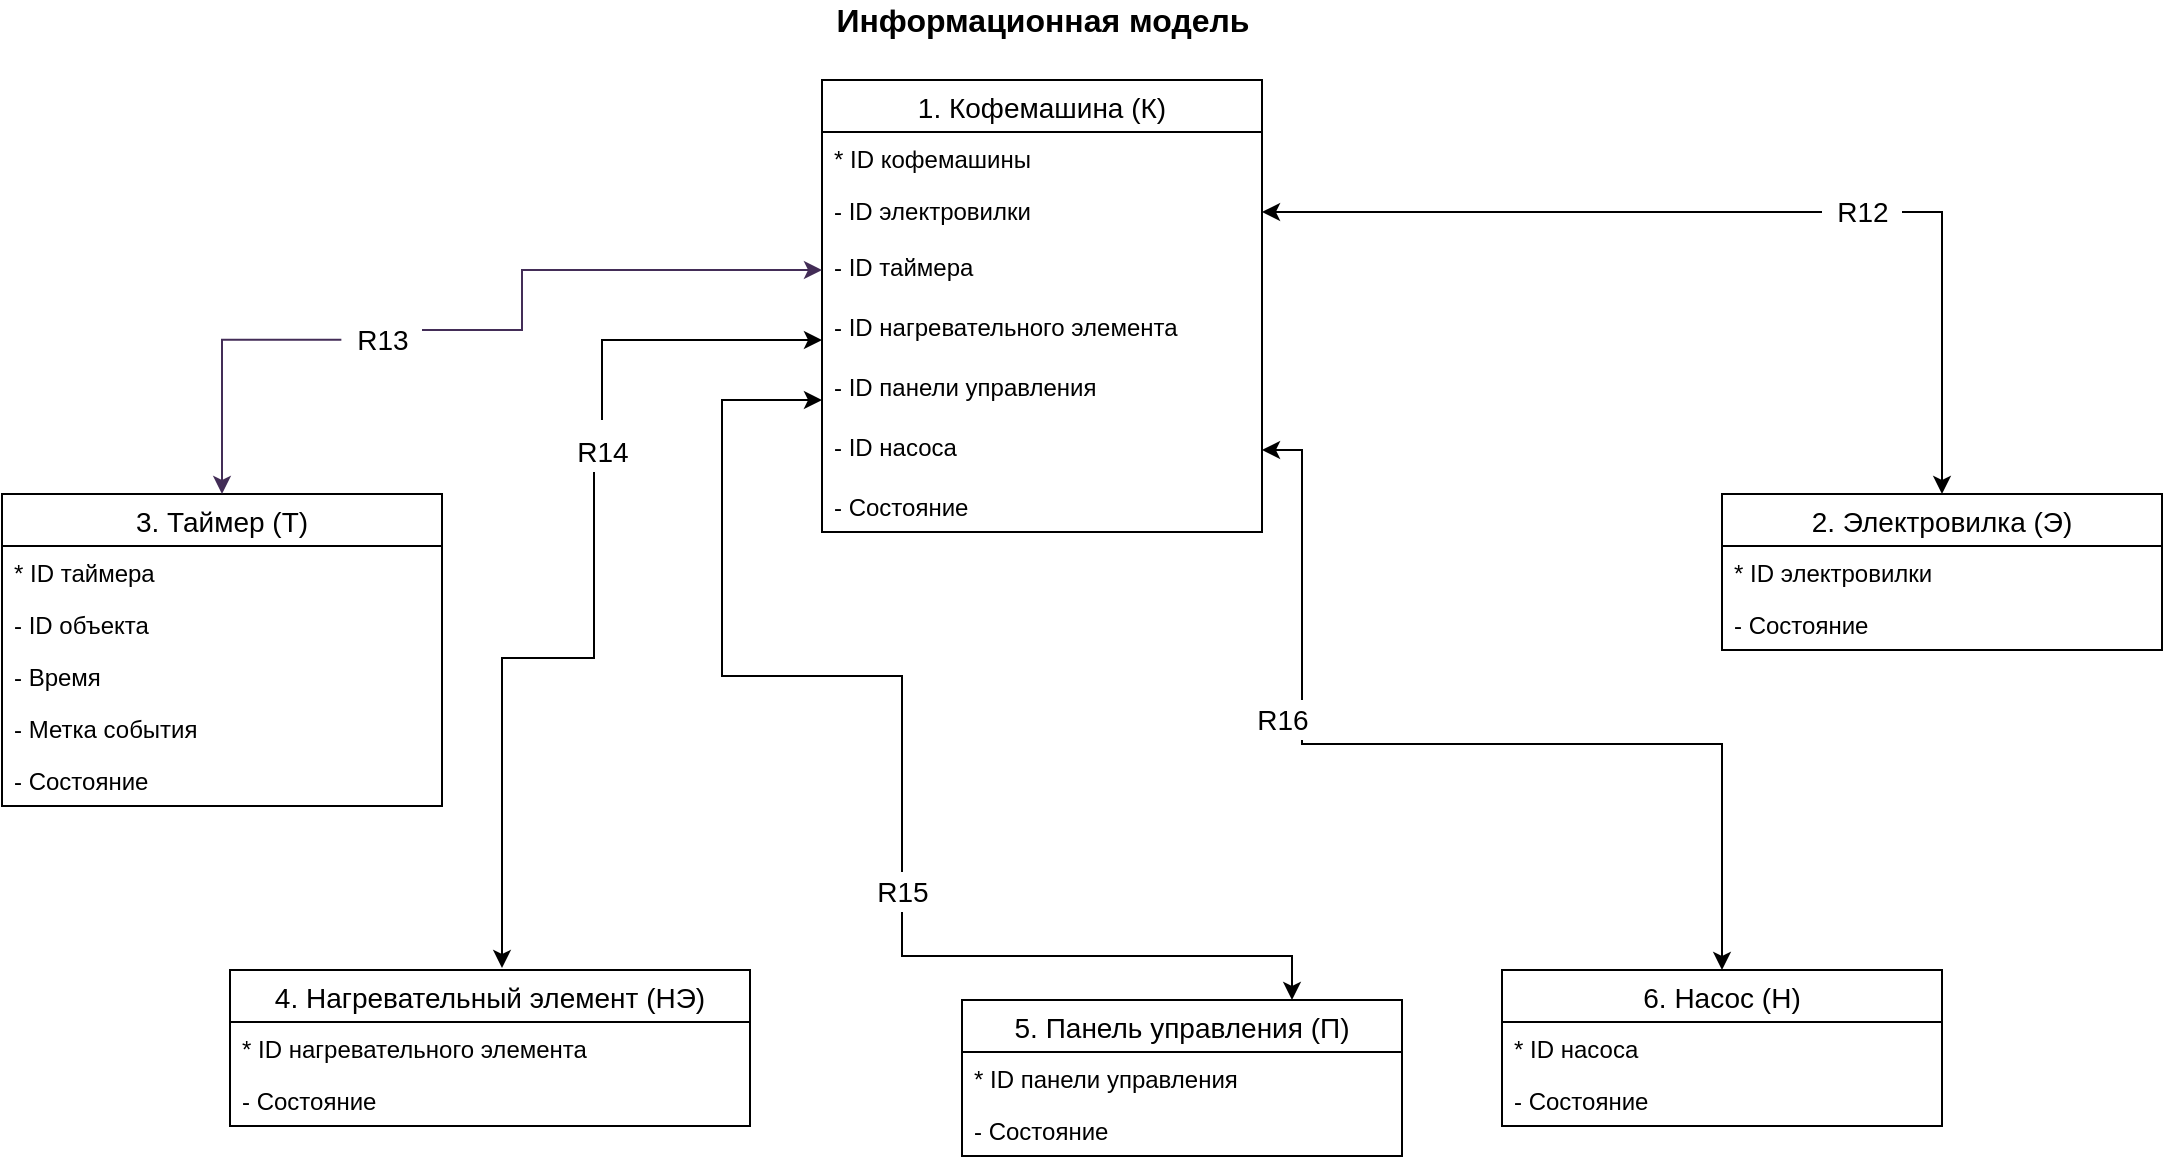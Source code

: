 <mxfile version="19.0.3" type="device" pages="5"><diagram id="A-jW2m_g9LOb4WfWXJ9J" name="Инф модель"><mxGraphModel dx="1038" dy="579" grid="1" gridSize="10" guides="1" tooltips="1" connect="1" arrows="1" fold="1" page="1" pageScale="1" pageWidth="827" pageHeight="1169" math="0" shadow="0"><root><mxCell id="0"/><mxCell id="1" parent="0"/><mxCell id="LeyZY1J8uC-2Scae48ea-1" value="&lt;font style=&quot;font-size: 16px&quot;&gt;&lt;b&gt;Информационная модель&lt;/b&gt;&lt;/font&gt;" style="text;html=1;align=center;verticalAlign=middle;resizable=0;points=[];autosize=1;strokeColor=none;" parent="1" vertex="1"><mxGeometry x="490" y="140" width="220" height="20" as="geometry"/></mxCell><mxCell id="LeyZY1J8uC-2Scae48ea-2" value="1. Кофемашина (К)" style="swimlane;fontStyle=0;childLayout=stackLayout;horizontal=1;startSize=26;fillColor=none;horizontalStack=0;resizeParent=1;resizeParentMax=0;resizeLast=0;collapsible=1;marginBottom=0;fontSize=14;" parent="1" vertex="1"><mxGeometry x="490" y="180" width="220" height="226" as="geometry"><mxRectangle x="450" y="140" width="230" height="26" as="alternateBounds"/></mxGeometry></mxCell><mxCell id="LeyZY1J8uC-2Scae48ea-3" value="* ID кофемашины" style="text;strokeColor=none;fillColor=none;align=left;verticalAlign=top;spacingLeft=4;spacingRight=4;overflow=hidden;rotatable=0;points=[[0,0.5],[1,0.5]];portConstraint=eastwest;" parent="LeyZY1J8uC-2Scae48ea-2" vertex="1"><mxGeometry y="26" width="220" height="26" as="geometry"/></mxCell><mxCell id="LeyZY1J8uC-2Scae48ea-4" value="- ID электровилки" style="text;strokeColor=none;fillColor=none;align=left;verticalAlign=top;spacingLeft=4;spacingRight=4;overflow=hidden;rotatable=0;points=[[0,0.5],[1,0.5]];portConstraint=eastwest;" parent="LeyZY1J8uC-2Scae48ea-2" vertex="1"><mxGeometry y="52" width="220" height="28" as="geometry"/></mxCell><mxCell id="LeyZY1J8uC-2Scae48ea-5" value="- ID таймера&#10;" style="text;strokeColor=none;fillColor=none;align=left;verticalAlign=top;spacingLeft=4;spacingRight=4;overflow=hidden;rotatable=0;points=[[0,0.5],[1,0.5]];portConstraint=eastwest;" parent="LeyZY1J8uC-2Scae48ea-2" vertex="1"><mxGeometry y="80" width="220" height="30" as="geometry"/></mxCell><mxCell id="LeyZY1J8uC-2Scae48ea-6" value="- ID нагревательного элемента" style="text;strokeColor=none;fillColor=none;align=left;verticalAlign=top;spacingLeft=4;spacingRight=4;overflow=hidden;rotatable=0;points=[[0,0.5],[1,0.5]];portConstraint=eastwest;" parent="LeyZY1J8uC-2Scae48ea-2" vertex="1"><mxGeometry y="110" width="220" height="30" as="geometry"/></mxCell><mxCell id="LeyZY1J8uC-2Scae48ea-7" value="- ID панели управления" style="text;strokeColor=none;fillColor=none;align=left;verticalAlign=top;spacingLeft=4;spacingRight=4;overflow=hidden;rotatable=0;points=[[0,0.5],[1,0.5]];portConstraint=eastwest;" parent="LeyZY1J8uC-2Scae48ea-2" vertex="1"><mxGeometry y="140" width="220" height="30" as="geometry"/></mxCell><mxCell id="LeyZY1J8uC-2Scae48ea-8" value="- ID насоса" style="text;strokeColor=none;fillColor=none;align=left;verticalAlign=top;spacingLeft=4;spacingRight=4;overflow=hidden;rotatable=0;points=[[0,0.5],[1,0.5]];portConstraint=eastwest;" parent="LeyZY1J8uC-2Scae48ea-2" vertex="1"><mxGeometry y="170" width="220" height="30" as="geometry"/></mxCell><mxCell id="LeyZY1J8uC-2Scae48ea-9" value="- Состояние" style="text;strokeColor=none;fillColor=none;align=left;verticalAlign=top;spacingLeft=4;spacingRight=4;overflow=hidden;rotatable=0;points=[[0,0.5],[1,0.5]];portConstraint=eastwest;" parent="LeyZY1J8uC-2Scae48ea-2" vertex="1"><mxGeometry y="200" width="220" height="26" as="geometry"/></mxCell><mxCell id="LeyZY1J8uC-2Scae48ea-10" value="2. Электровилка (Э)" style="swimlane;fontStyle=0;childLayout=stackLayout;horizontal=1;startSize=26;fillColor=none;horizontalStack=0;resizeParent=1;resizeParentMax=0;resizeLast=0;collapsible=1;marginBottom=0;fontSize=14;" parent="1" vertex="1"><mxGeometry x="940" y="387" width="220" height="78" as="geometry"/></mxCell><mxCell id="LeyZY1J8uC-2Scae48ea-11" value="* ID электровилки" style="text;strokeColor=none;fillColor=none;align=left;verticalAlign=top;spacingLeft=4;spacingRight=4;overflow=hidden;rotatable=0;points=[[0,0.5],[1,0.5]];portConstraint=eastwest;" parent="LeyZY1J8uC-2Scae48ea-10" vertex="1"><mxGeometry y="26" width="220" height="26" as="geometry"/></mxCell><mxCell id="LeyZY1J8uC-2Scae48ea-12" value="- Состояние" style="text;strokeColor=none;fillColor=none;align=left;verticalAlign=top;spacingLeft=4;spacingRight=4;overflow=hidden;rotatable=0;points=[[0,0.5],[1,0.5]];portConstraint=eastwest;" parent="LeyZY1J8uC-2Scae48ea-10" vertex="1"><mxGeometry y="52" width="220" height="26" as="geometry"/></mxCell><mxCell id="LeyZY1J8uC-2Scae48ea-13" value="4. Нагревательный элемент (НЭ)" style="swimlane;fontStyle=0;childLayout=stackLayout;horizontal=1;startSize=26;fillColor=none;horizontalStack=0;resizeParent=1;resizeParentMax=0;resizeLast=0;collapsible=1;marginBottom=0;fontSize=14;" parent="1" vertex="1"><mxGeometry x="194" y="625" width="260" height="78" as="geometry"/></mxCell><mxCell id="LeyZY1J8uC-2Scae48ea-14" value="* ID нагревательного элемента" style="text;strokeColor=none;fillColor=none;align=left;verticalAlign=top;spacingLeft=4;spacingRight=4;overflow=hidden;rotatable=0;points=[[0,0.5],[1,0.5]];portConstraint=eastwest;" parent="LeyZY1J8uC-2Scae48ea-13" vertex="1"><mxGeometry y="26" width="260" height="26" as="geometry"/></mxCell><mxCell id="LeyZY1J8uC-2Scae48ea-15" value="- Состояние" style="text;strokeColor=none;fillColor=none;align=left;verticalAlign=top;spacingLeft=4;spacingRight=4;overflow=hidden;rotatable=0;points=[[0,0.5],[1,0.5]];portConstraint=eastwest;" parent="LeyZY1J8uC-2Scae48ea-13" vertex="1"><mxGeometry y="52" width="260" height="26" as="geometry"/></mxCell><mxCell id="LeyZY1J8uC-2Scae48ea-16" value="3. Таймер (Т)" style="swimlane;fontStyle=0;childLayout=stackLayout;horizontal=1;startSize=26;fillColor=none;horizontalStack=0;resizeParent=1;resizeParentMax=0;resizeLast=0;collapsible=1;marginBottom=0;fontSize=14;" parent="1" vertex="1"><mxGeometry x="80" y="387" width="220" height="156" as="geometry"/></mxCell><mxCell id="LeyZY1J8uC-2Scae48ea-17" value="* ID таймера" style="text;strokeColor=none;fillColor=none;align=left;verticalAlign=top;spacingLeft=4;spacingRight=4;overflow=hidden;rotatable=0;points=[[0,0.5],[1,0.5]];portConstraint=eastwest;" parent="LeyZY1J8uC-2Scae48ea-16" vertex="1"><mxGeometry y="26" width="220" height="26" as="geometry"/></mxCell><mxCell id="14cooECZfHeqBfpI0pwy-1" value="- ID объекта" style="text;strokeColor=none;fillColor=none;align=left;verticalAlign=top;spacingLeft=4;spacingRight=4;overflow=hidden;rotatable=0;points=[[0,0.5],[1,0.5]];portConstraint=eastwest;" parent="LeyZY1J8uC-2Scae48ea-16" vertex="1"><mxGeometry y="52" width="220" height="26" as="geometry"/></mxCell><mxCell id="14cooECZfHeqBfpI0pwy-2" value="- Время" style="text;strokeColor=none;fillColor=none;align=left;verticalAlign=top;spacingLeft=4;spacingRight=4;overflow=hidden;rotatable=0;points=[[0,0.5],[1,0.5]];portConstraint=eastwest;" parent="LeyZY1J8uC-2Scae48ea-16" vertex="1"><mxGeometry y="78" width="220" height="26" as="geometry"/></mxCell><mxCell id="14cooECZfHeqBfpI0pwy-3" value="- Метка события" style="text;strokeColor=none;fillColor=none;align=left;verticalAlign=top;spacingLeft=4;spacingRight=4;overflow=hidden;rotatable=0;points=[[0,0.5],[1,0.5]];portConstraint=eastwest;" parent="LeyZY1J8uC-2Scae48ea-16" vertex="1"><mxGeometry y="104" width="220" height="26" as="geometry"/></mxCell><mxCell id="LeyZY1J8uC-2Scae48ea-18" value="- Состояние" style="text;strokeColor=none;fillColor=none;align=left;verticalAlign=top;spacingLeft=4;spacingRight=4;overflow=hidden;rotatable=0;points=[[0,0.5],[1,0.5]];portConstraint=eastwest;" parent="LeyZY1J8uC-2Scae48ea-16" vertex="1"><mxGeometry y="130" width="220" height="26" as="geometry"/></mxCell><object label="" id="LeyZY1J8uC-2Scae48ea-19"><mxCell style="edgeStyle=orthogonalEdgeStyle;rounded=0;orthogonalLoop=1;jettySize=auto;html=1;exitX=1;exitY=0.5;exitDx=0;exitDy=0;entryX=0.5;entryY=0;entryDx=0;entryDy=0;fontSize=14;startArrow=none;startFill=1;" parent="1" source="LeyZY1J8uC-2Scae48ea-22" target="LeyZY1J8uC-2Scae48ea-10" edge="1"><mxGeometry relative="1" as="geometry"/></mxCell></object><mxCell id="LeyZY1J8uC-2Scae48ea-20" style="edgeStyle=orthogonalEdgeStyle;rounded=0;orthogonalLoop=1;jettySize=auto;html=1;exitX=-0.008;exitY=0.494;exitDx=0;exitDy=0;entryX=0.5;entryY=0;entryDx=0;entryDy=0;fontSize=14;startArrow=none;startFill=1;fillColor=#76608a;strokeColor=#432D57;exitPerimeter=0;" parent="1" source="LeyZY1J8uC-2Scae48ea-24" target="LeyZY1J8uC-2Scae48ea-16" edge="1"><mxGeometry relative="1" as="geometry"><Array as="points"><mxPoint x="190" y="310"/></Array></mxGeometry></mxCell><mxCell id="LeyZY1J8uC-2Scae48ea-21" style="edgeStyle=orthogonalEdgeStyle;rounded=0;orthogonalLoop=1;jettySize=auto;html=1;fontSize=14;startArrow=none;startFill=1;" parent="1" edge="1"><mxGeometry relative="1" as="geometry"><mxPoint x="376" y="376" as="sourcePoint"/><mxPoint x="330" y="624" as="targetPoint"/><Array as="points"><mxPoint x="376" y="469"/><mxPoint x="330" y="469"/></Array></mxGeometry></mxCell><mxCell id="LeyZY1J8uC-2Scae48ea-22" value="&lt;div&gt;R12&lt;/div&gt;" style="text;html=1;resizable=0;autosize=1;align=center;verticalAlign=middle;points=[];fillColor=none;strokeColor=none;rounded=0;fontSize=14;" parent="1" vertex="1"><mxGeometry x="990" y="236" width="40" height="20" as="geometry"/></mxCell><mxCell id="LeyZY1J8uC-2Scae48ea-23" style="edgeStyle=orthogonalEdgeStyle;rounded=0;orthogonalLoop=1;jettySize=auto;html=1;exitX=1;exitY=0.5;exitDx=0;exitDy=0;fontSize=14;startArrow=classic;startFill=1;endArrow=none;endFill=0;" parent="1" source="LeyZY1J8uC-2Scae48ea-4" target="LeyZY1J8uC-2Scae48ea-22" edge="1"><mxGeometry relative="1" as="geometry"/></mxCell><mxCell id="LeyZY1J8uC-2Scae48ea-24" value="&lt;div&gt;R13&lt;/div&gt;" style="text;html=1;resizable=0;autosize=1;align=center;verticalAlign=middle;points=[];fillColor=none;strokeColor=none;rounded=0;fontSize=14;" parent="1" vertex="1"><mxGeometry x="250" y="300" width="40" height="20" as="geometry"/></mxCell><mxCell id="LeyZY1J8uC-2Scae48ea-25" value="" style="edgeStyle=orthogonalEdgeStyle;rounded=0;orthogonalLoop=1;jettySize=auto;html=1;exitX=0;exitY=0.5;exitDx=0;exitDy=0;fontSize=14;startArrow=classic;startFill=1;fillColor=#76608a;strokeColor=#432D57;endArrow=none;entryX=1;entryY=0.25;entryDx=0;entryDy=0;entryPerimeter=0;" parent="1" source="LeyZY1J8uC-2Scae48ea-5" target="LeyZY1J8uC-2Scae48ea-24" edge="1"><mxGeometry relative="1" as="geometry"><mxPoint x="490" y="305" as="sourcePoint"/><mxPoint x="300" y="305" as="targetPoint"/><Array as="points"><mxPoint x="340" y="275"/><mxPoint x="340" y="305"/></Array></mxGeometry></mxCell><mxCell id="LeyZY1J8uC-2Scae48ea-26" value="&lt;div&gt;R14&lt;/div&gt;" style="text;html=1;resizable=0;autosize=1;align=center;verticalAlign=middle;points=[];fillColor=none;strokeColor=none;rounded=0;fontSize=14;" parent="1" vertex="1"><mxGeometry x="360" y="356" width="40" height="20" as="geometry"/></mxCell><mxCell id="LeyZY1J8uC-2Scae48ea-27" value="" style="edgeStyle=orthogonalEdgeStyle;rounded=0;orthogonalLoop=1;jettySize=auto;html=1;fontSize=14;startArrow=classic;startFill=1;endArrow=none;" parent="1" source="LeyZY1J8uC-2Scae48ea-6" edge="1"><mxGeometry relative="1" as="geometry"><mxPoint x="490" y="335" as="sourcePoint"/><mxPoint x="380" y="350" as="targetPoint"/><Array as="points"><mxPoint x="380" y="310"/></Array></mxGeometry></mxCell><mxCell id="LeyZY1J8uC-2Scae48ea-28" value="6. Насос (Н)" style="swimlane;fontStyle=0;childLayout=stackLayout;horizontal=1;startSize=26;fillColor=none;horizontalStack=0;resizeParent=1;resizeParentMax=0;resizeLast=0;collapsible=1;marginBottom=0;fontSize=14;" parent="1" vertex="1"><mxGeometry x="830" y="625" width="220" height="78" as="geometry"/></mxCell><mxCell id="LeyZY1J8uC-2Scae48ea-29" value="* ID насоса" style="text;strokeColor=none;fillColor=none;align=left;verticalAlign=top;spacingLeft=4;spacingRight=4;overflow=hidden;rotatable=0;points=[[0,0.5],[1,0.5]];portConstraint=eastwest;" parent="LeyZY1J8uC-2Scae48ea-28" vertex="1"><mxGeometry y="26" width="220" height="26" as="geometry"/></mxCell><mxCell id="LeyZY1J8uC-2Scae48ea-30" value="- Состояние" style="text;strokeColor=none;fillColor=none;align=left;verticalAlign=top;spacingLeft=4;spacingRight=4;overflow=hidden;rotatable=0;points=[[0,0.5],[1,0.5]];portConstraint=eastwest;" parent="LeyZY1J8uC-2Scae48ea-28" vertex="1"><mxGeometry y="52" width="220" height="26" as="geometry"/></mxCell><mxCell id="LeyZY1J8uC-2Scae48ea-31" style="edgeStyle=orthogonalEdgeStyle;rounded=0;orthogonalLoop=1;jettySize=auto;html=1;fontSize=14;startArrow=classic;startFill=1;endArrow=none;endFill=0;exitX=0.75;exitY=0;exitDx=0;exitDy=0;" parent="1" source="LeyZY1J8uC-2Scae48ea-32" target="LeyZY1J8uC-2Scae48ea-36" edge="1"><mxGeometry relative="1" as="geometry"><mxPoint x="530" y="640" as="sourcePoint"/></mxGeometry></mxCell><mxCell id="LeyZY1J8uC-2Scae48ea-32" value="5. Панель управления (П)" style="swimlane;fontStyle=0;childLayout=stackLayout;horizontal=1;startSize=26;fillColor=none;horizontalStack=0;resizeParent=1;resizeParentMax=0;resizeLast=0;collapsible=1;marginBottom=0;fontSize=14;" parent="1" vertex="1"><mxGeometry x="560" y="640" width="220" height="78" as="geometry"/></mxCell><mxCell id="LeyZY1J8uC-2Scae48ea-33" value="* ID панели управления" style="text;strokeColor=none;fillColor=none;align=left;verticalAlign=top;spacingLeft=4;spacingRight=4;overflow=hidden;rotatable=0;points=[[0,0.5],[1,0.5]];portConstraint=eastwest;" parent="LeyZY1J8uC-2Scae48ea-32" vertex="1"><mxGeometry y="26" width="220" height="26" as="geometry"/></mxCell><mxCell id="LeyZY1J8uC-2Scae48ea-34" value="- Состояние" style="text;strokeColor=none;fillColor=none;align=left;verticalAlign=top;spacingLeft=4;spacingRight=4;overflow=hidden;rotatable=0;points=[[0,0.5],[1,0.5]];portConstraint=eastwest;" parent="LeyZY1J8uC-2Scae48ea-32" vertex="1"><mxGeometry y="52" width="220" height="26" as="geometry"/></mxCell><mxCell id="LeyZY1J8uC-2Scae48ea-35" style="edgeStyle=orthogonalEdgeStyle;rounded=0;orthogonalLoop=1;jettySize=auto;html=1;entryX=0.5;entryY=0;entryDx=0;entryDy=0;fontSize=14;startArrow=none;startFill=1;endArrow=classic;endFill=1;" parent="1" target="LeyZY1J8uC-2Scae48ea-28" edge="1"><mxGeometry relative="1" as="geometry"><mxPoint x="730" y="510" as="sourcePoint"/><Array as="points"><mxPoint x="730" y="512"/></Array></mxGeometry></mxCell><mxCell id="LeyZY1J8uC-2Scae48ea-36" value="&lt;div&gt;R15&lt;/div&gt;" style="text;html=1;resizable=0;autosize=1;align=center;verticalAlign=middle;points=[];fillColor=none;strokeColor=none;rounded=0;fontSize=14;" parent="1" vertex="1"><mxGeometry x="510" y="576" width="40" height="20" as="geometry"/></mxCell><mxCell id="LeyZY1J8uC-2Scae48ea-37" value="" style="edgeStyle=orthogonalEdgeStyle;rounded=0;orthogonalLoop=1;jettySize=auto;html=1;fontSize=14;startArrow=classic;startFill=1;endArrow=none;endFill=1;" parent="1" source="LeyZY1J8uC-2Scae48ea-7" edge="1"><mxGeometry relative="1" as="geometry"><mxPoint x="490" y="365" as="sourcePoint"/><mxPoint x="530" y="576" as="targetPoint"/><Array as="points"><mxPoint x="440" y="340"/><mxPoint x="440" y="478"/><mxPoint x="530" y="478"/></Array></mxGeometry></mxCell><mxCell id="LeyZY1J8uC-2Scae48ea-38" value="&lt;div&gt;R16&lt;/div&gt;" style="text;html=1;resizable=0;autosize=1;align=center;verticalAlign=middle;points=[];fillColor=none;strokeColor=none;rounded=0;fontSize=14;" parent="1" vertex="1"><mxGeometry x="700" y="490" width="40" height="20" as="geometry"/></mxCell><mxCell id="LeyZY1J8uC-2Scae48ea-39" value="" style="edgeStyle=orthogonalEdgeStyle;rounded=0;orthogonalLoop=1;jettySize=auto;html=1;exitX=1;exitY=0.5;exitDx=0;exitDy=0;fontSize=14;startArrow=classic;startFill=1;endArrow=none;endFill=1;" parent="1" source="LeyZY1J8uC-2Scae48ea-8" edge="1"><mxGeometry relative="1" as="geometry"><mxPoint x="710" y="395" as="sourcePoint"/><mxPoint x="730" y="490" as="targetPoint"/><Array as="points"><mxPoint x="730" y="365"/><mxPoint x="730" y="490"/></Array></mxGeometry></mxCell></root></mxGraphModel></diagram><diagram name="ДПС/ТПС" id="MIULBfTiutWwQhiDnN-l"><mxGraphModel dx="1038" dy="579" grid="1" gridSize="10" guides="1" tooltips="1" connect="1" arrows="1" fold="1" page="1" pageScale="1" pageWidth="827" pageHeight="1169" math="0" shadow="0"><root><mxCell id="cCfC5bpwWy_Pp2Jfi7MG-0"/><mxCell id="cCfC5bpwWy_Pp2Jfi7MG-1" parent="cCfC5bpwWy_Pp2Jfi7MG-0"/><mxCell id="dOUuEI2MqpEpegC464GA-0" value="&lt;font size=&quot;1&quot;&gt;&lt;b style=&quot;font-size: 18px&quot;&gt;Кофемашина&lt;/b&gt;&lt;/font&gt;" style="text;html=1;align=center;verticalAlign=middle;resizable=0;points=[];autosize=1;strokeColor=none;fontSize=14;" parent="cCfC5bpwWy_Pp2Jfi7MG-1" vertex="1"><mxGeometry x="190" y="130" width="130" height="20" as="geometry"/></mxCell><mxCell id="dOUuEI2MqpEpegC464GA-1" value="&lt;div&gt;1 Выключена&lt;/div&gt;" style="rounded=0;whiteSpace=wrap;html=1;" parent="cCfC5bpwWy_Pp2Jfi7MG-1" vertex="1"><mxGeometry x="70" y="240" width="120" height="60" as="geometry"/></mxCell><mxCell id="dOUuEI2MqpEpegC464GA-2" value="2 Режим ожидания" style="rounded=0;whiteSpace=wrap;html=1;" parent="cCfC5bpwWy_Pp2Jfi7MG-1" vertex="1"><mxGeometry x="70" y="360" width="120" height="60" as="geometry"/></mxCell><mxCell id="dOUuEI2MqpEpegC464GA-3" value="3 Готова к запуску" style="rounded=0;whiteSpace=wrap;html=1;" parent="cCfC5bpwWy_Pp2Jfi7MG-1" vertex="1"><mxGeometry x="283" y="360" width="120" height="60" as="geometry"/></mxCell><object label="К2" id="dOUuEI2MqpEpegC464GA-4"><mxCell style="edgeStyle=orthogonalEdgeStyle;rounded=0;orthogonalLoop=1;jettySize=auto;html=1;exitX=0;exitY=0.5;exitDx=0;exitDy=0;spacing=2;fontSize=11;" parent="cCfC5bpwWy_Pp2Jfi7MG-1" source="dOUuEI2MqpEpegC464GA-5" target="dOUuEI2MqpEpegC464GA-1" edge="1"><mxGeometry relative="1" as="geometry"/></mxCell></object><mxCell id="dOUuEI2MqpEpegC464GA-5" value="4 Приготовление кофе" style="rounded=0;whiteSpace=wrap;html=1;" parent="cCfC5bpwWy_Pp2Jfi7MG-1" vertex="1"><mxGeometry x="283" y="240" width="120" height="60" as="geometry"/></mxCell><mxCell id="dOUuEI2MqpEpegC464GA-8" value="К3" style="endArrow=classic;html=1;exitX=1;exitY=0.5;exitDx=0;exitDy=0;" parent="cCfC5bpwWy_Pp2Jfi7MG-1" source="dOUuEI2MqpEpegC464GA-2" target="dOUuEI2MqpEpegC464GA-3" edge="1"><mxGeometry width="50" height="50" relative="1" as="geometry"><mxPoint x="310" y="340" as="sourcePoint"/><mxPoint x="360" y="290" as="targetPoint"/><Array as="points"/></mxGeometry></mxCell><mxCell id="dOUuEI2MqpEpegC464GA-9" value="К4" style="endArrow=classic;html=1;entryX=0.5;entryY=1;entryDx=0;entryDy=0;" parent="cCfC5bpwWy_Pp2Jfi7MG-1" edge="1"><mxGeometry width="50" height="50" relative="1" as="geometry"><mxPoint x="348" y="360" as="sourcePoint"/><mxPoint x="348" y="300" as="targetPoint"/><Array as="points"><mxPoint x="348" y="350"/></Array></mxGeometry></mxCell><mxCell id="dOUuEI2MqpEpegC464GA-12" value="" style="endArrow=classic;html=1;" parent="cCfC5bpwWy_Pp2Jfi7MG-1" target="dOUuEI2MqpEpegC464GA-1" edge="1"><mxGeometry width="50" height="50" relative="1" as="geometry"><mxPoint x="130" y="170" as="sourcePoint"/><mxPoint x="700" y="480" as="targetPoint"/></mxGeometry></mxCell><mxCell id="dOUuEI2MqpEpegC464GA-13" value="&lt;div style=&quot;font-size: 13px&quot;&gt;&lt;font style=&quot;font-size: 13px&quot;&gt;К1: Кофемашина включена&lt;/font&gt;&lt;/div&gt;" style="text;html=1;align=center;verticalAlign=middle;resizable=0;points=[];autosize=1;strokeColor=none;fontSize=11;" parent="cCfC5bpwWy_Pp2Jfi7MG-1" vertex="1"><mxGeometry x="480" y="180" width="180" height="20" as="geometry"/></mxCell><mxCell id="rhvt0N5d2zsXKRO-lT6g-0" value="&lt;div style=&quot;font-size: 13px&quot;&gt;&lt;font style=&quot;font-size: 13px&quot;&gt;К2: Кофемашина выключена&lt;/font&gt;&lt;/div&gt;" style="text;html=1;align=center;verticalAlign=middle;resizable=0;points=[];autosize=1;strokeColor=none;fontSize=11;" parent="cCfC5bpwWy_Pp2Jfi7MG-1" vertex="1"><mxGeometry x="480" y="210" width="190" height="20" as="geometry"/></mxCell><mxCell id="rhvt0N5d2zsXKRO-lT6g-1" value="&lt;div style=&quot;font-size: 13px&quot;&gt;&lt;font style=&quot;font-size: 13px&quot;&gt;К3: Установлен режим работы&lt;br&gt;&lt;/font&gt;&lt;/div&gt;" style="text;html=1;align=center;verticalAlign=middle;resizable=0;points=[];autosize=1;strokeColor=none;fontSize=11;" parent="cCfC5bpwWy_Pp2Jfi7MG-1" vertex="1"><mxGeometry x="480" y="240" width="200" height="20" as="geometry"/></mxCell><mxCell id="rhvt0N5d2zsXKRO-lT6g-2" value="&lt;div style=&quot;font-size: 13px&quot;&gt;&lt;font style=&quot;font-size: 13px&quot;&gt;К4: Запущено приготовление кофе&lt;br&gt;&lt;/font&gt;&lt;/div&gt;" style="text;html=1;align=center;verticalAlign=middle;resizable=0;points=[];autosize=1;strokeColor=none;fontSize=11;" parent="cCfC5bpwWy_Pp2Jfi7MG-1" vertex="1"><mxGeometry x="480" y="270" width="230" height="20" as="geometry"/></mxCell><mxCell id="rhvt0N5d2zsXKRO-lT6g-3" value="&lt;div style=&quot;font-size: 13px&quot;&gt;&lt;font style=&quot;font-size: 13px&quot;&gt;К5: Приготовление окончено&lt;br&gt;&lt;/font&gt;&lt;/div&gt;" style="text;html=1;align=center;verticalAlign=middle;resizable=0;points=[];autosize=1;strokeColor=none;fontSize=11;" parent="cCfC5bpwWy_Pp2Jfi7MG-1" vertex="1"><mxGeometry x="480" y="300" width="190" height="20" as="geometry"/></mxCell><mxCell id="rhvt0N5d2zsXKRO-lT6g-12" value="" style="endArrow=classic;html=1;fontSize=11;exitX=0.5;exitY=1;exitDx=0;exitDy=0;entryX=0.5;entryY=0;entryDx=0;entryDy=0;" parent="cCfC5bpwWy_Pp2Jfi7MG-1" source="dOUuEI2MqpEpegC464GA-1" target="dOUuEI2MqpEpegC464GA-2" edge="1"><mxGeometry relative="1" as="geometry"><mxPoint x="-30" y="270" as="sourcePoint"/><mxPoint x="70" y="270" as="targetPoint"/></mxGeometry></mxCell><mxCell id="rhvt0N5d2zsXKRO-lT6g-13" value="К1" style="edgeLabel;resizable=0;html=1;align=center;verticalAlign=middle;" parent="rhvt0N5d2zsXKRO-lT6g-12" connectable="0" vertex="1"><mxGeometry relative="1" as="geometry"/></mxCell><mxCell id="rhvt0N5d2zsXKRO-lT6g-14" value="К2" style="endArrow=classic;html=1;fontSize=11;entryX=0.75;entryY=1;entryDx=0;entryDy=0;exitX=0.75;exitY=0;exitDx=0;exitDy=0;" parent="cCfC5bpwWy_Pp2Jfi7MG-1" source="dOUuEI2MqpEpegC464GA-2" target="dOUuEI2MqpEpegC464GA-1" edge="1"><mxGeometry relative="1" as="geometry"><mxPoint x="150" y="360" as="sourcePoint"/><mxPoint x="250" y="360" as="targetPoint"/></mxGeometry></mxCell><mxCell id="rhvt0N5d2zsXKRO-lT6g-15" value="К2" style="edgeLabel;resizable=0;html=1;align=center;verticalAlign=middle;" parent="rhvt0N5d2zsXKRO-lT6g-14" connectable="0" vertex="1"><mxGeometry relative="1" as="geometry"/></mxCell><mxCell id="rhvt0N5d2zsXKRO-lT6g-18" value="&lt;div&gt;К5&lt;/div&gt;" style="endArrow=classic;html=1;fontSize=11;entryX=1;entryY=0.25;entryDx=0;entryDy=0;" parent="cCfC5bpwWy_Pp2Jfi7MG-1" target="dOUuEI2MqpEpegC464GA-2" edge="1"><mxGeometry relative="1" as="geometry"><mxPoint x="280" y="280" as="sourcePoint"/><mxPoint x="380" y="280" as="targetPoint"/></mxGeometry></mxCell><mxCell id="rhvt0N5d2zsXKRO-lT6g-19" value="К5" style="edgeLabel;resizable=0;html=1;align=center;verticalAlign=middle;" parent="rhvt0N5d2zsXKRO-lT6g-18" connectable="0" vertex="1"><mxGeometry relative="1" as="geometry"/></mxCell><mxCell id="rhvt0N5d2zsXKRO-lT6g-21" value="К3" style="endArrow=classic;html=1;exitX=1;exitY=0.5;exitDx=0;exitDy=0;entryX=0.5;entryY=1;entryDx=0;entryDy=0;" parent="cCfC5bpwWy_Pp2Jfi7MG-1" source="dOUuEI2MqpEpegC464GA-3" target="dOUuEI2MqpEpegC464GA-3" edge="1"><mxGeometry width="50" height="50" relative="1" as="geometry"><mxPoint x="200" y="400" as="sourcePoint"/><mxPoint x="293" y="400" as="targetPoint"/><Array as="points"><mxPoint x="440" y="390"/><mxPoint x="440" y="450"/><mxPoint x="343" y="450"/></Array></mxGeometry></mxCell><mxCell id="rhvt0N5d2zsXKRO-lT6g-25" value="" style="endArrow=classic;html=1;fontSize=11;entryX=0;entryY=0.5;entryDx=0;entryDy=0;exitX=0.25;exitY=1;exitDx=0;exitDy=0;" parent="cCfC5bpwWy_Pp2Jfi7MG-1" source="dOUuEI2MqpEpegC464GA-3" target="dOUuEI2MqpEpegC464GA-1" edge="1"><mxGeometry relative="1" as="geometry"><mxPoint x="290" y="410" as="sourcePoint"/><mxPoint x="390" y="410" as="targetPoint"/><Array as="points"><mxPoint x="313" y="470"/><mxPoint x="30" y="470"/><mxPoint x="30" y="270"/></Array></mxGeometry></mxCell><mxCell id="rhvt0N5d2zsXKRO-lT6g-26" value="К2" style="edgeLabel;resizable=0;html=1;align=center;verticalAlign=middle;" parent="rhvt0N5d2zsXKRO-lT6g-25" connectable="0" vertex="1"><mxGeometry relative="1" as="geometry"/></mxCell><mxCell id="rhvt0N5d2zsXKRO-lT6g-27" value="" style="shape=table;html=1;whiteSpace=wrap;startSize=0;container=1;collapsible=0;childLayout=tableLayout;" parent="cCfC5bpwWy_Pp2Jfi7MG-1" vertex="1"><mxGeometry x="480" y="370" width="361" height="200" as="geometry"/></mxCell><mxCell id="rhvt0N5d2zsXKRO-lT6g-28" value="" style="shape=partialRectangle;html=1;whiteSpace=wrap;collapsible=0;dropTarget=0;pointerEvents=0;fillColor=none;top=0;left=0;bottom=0;right=0;points=[[0,0.5],[1,0.5]];portConstraint=eastwest;" parent="rhvt0N5d2zsXKRO-lT6g-27" vertex="1"><mxGeometry width="361" height="40" as="geometry"/></mxCell><mxCell id="rhvt0N5d2zsXKRO-lT6g-29" value="" style="shape=partialRectangle;html=1;whiteSpace=wrap;connectable=0;overflow=hidden;fillColor=none;top=0;left=0;bottom=0;right=0;" parent="rhvt0N5d2zsXKRO-lT6g-28" vertex="1"><mxGeometry width="51" height="40" as="geometry"/></mxCell><mxCell id="rhvt0N5d2zsXKRO-lT6g-30" value="К1" style="shape=partialRectangle;html=1;whiteSpace=wrap;connectable=0;overflow=hidden;fillColor=none;top=0;left=0;bottom=0;right=0;" parent="rhvt0N5d2zsXKRO-lT6g-28" vertex="1"><mxGeometry x="51" width="52" height="40" as="geometry"/></mxCell><mxCell id="rhvt0N5d2zsXKRO-lT6g-31" value="К2" style="shape=partialRectangle;html=1;whiteSpace=wrap;connectable=0;overflow=hidden;fillColor=none;top=0;left=0;bottom=0;right=0;" parent="rhvt0N5d2zsXKRO-lT6g-28" vertex="1"><mxGeometry x="103" width="51" height="40" as="geometry"/></mxCell><mxCell id="rhvt0N5d2zsXKRO-lT6g-32" value="К3" style="shape=partialRectangle;html=1;whiteSpace=wrap;connectable=0;overflow=hidden;fillColor=none;top=0;left=0;bottom=0;right=0;" parent="rhvt0N5d2zsXKRO-lT6g-28" vertex="1"><mxGeometry x="154" width="52" height="40" as="geometry"/></mxCell><mxCell id="rhvt0N5d2zsXKRO-lT6g-33" value="К4" style="shape=partialRectangle;html=1;whiteSpace=wrap;connectable=0;overflow=hidden;fillColor=none;top=0;left=0;bottom=0;right=0;" parent="rhvt0N5d2zsXKRO-lT6g-28" vertex="1"><mxGeometry x="206" width="51" height="40" as="geometry"/></mxCell><mxCell id="rhvt0N5d2zsXKRO-lT6g-34" value="К5" style="shape=partialRectangle;html=1;whiteSpace=wrap;connectable=0;overflow=hidden;fillColor=none;top=0;left=0;bottom=0;right=0;" parent="rhvt0N5d2zsXKRO-lT6g-28" vertex="1"><mxGeometry x="257" width="52" height="40" as="geometry"/></mxCell><mxCell id="3VXhKYYJHiF_z4SBWuYa-3" value="К6" style="shape=partialRectangle;html=1;whiteSpace=wrap;connectable=0;overflow=hidden;fillColor=none;top=0;left=0;bottom=0;right=0;" parent="rhvt0N5d2zsXKRO-lT6g-28" vertex="1"><mxGeometry x="309" width="52" height="40" as="geometry"/></mxCell><mxCell id="rhvt0N5d2zsXKRO-lT6g-36" value="" style="shape=partialRectangle;html=1;whiteSpace=wrap;collapsible=0;dropTarget=0;pointerEvents=0;fillColor=none;top=0;left=0;bottom=0;right=0;points=[[0,0.5],[1,0.5]];portConstraint=eastwest;" parent="rhvt0N5d2zsXKRO-lT6g-27" vertex="1"><mxGeometry y="40" width="361" height="40" as="geometry"/></mxCell><mxCell id="rhvt0N5d2zsXKRO-lT6g-37" value="1" style="shape=partialRectangle;html=1;whiteSpace=wrap;connectable=0;overflow=hidden;fillColor=none;top=0;left=0;bottom=0;right=0;" parent="rhvt0N5d2zsXKRO-lT6g-36" vertex="1"><mxGeometry width="51" height="40" as="geometry"/></mxCell><mxCell id="rhvt0N5d2zsXKRO-lT6g-38" value="2" style="shape=partialRectangle;html=1;whiteSpace=wrap;connectable=0;overflow=hidden;fillColor=none;top=0;left=0;bottom=0;right=0;" parent="rhvt0N5d2zsXKRO-lT6g-36" vertex="1"><mxGeometry x="51" width="52" height="40" as="geometry"/></mxCell><mxCell id="rhvt0N5d2zsXKRO-lT6g-39" value="-" style="shape=partialRectangle;html=1;whiteSpace=wrap;connectable=0;overflow=hidden;fillColor=none;top=0;left=0;bottom=0;right=0;" parent="rhvt0N5d2zsXKRO-lT6g-36" vertex="1"><mxGeometry x="103" width="51" height="40" as="geometry"/></mxCell><mxCell id="rhvt0N5d2zsXKRO-lT6g-40" value="-" style="shape=partialRectangle;html=1;whiteSpace=wrap;connectable=0;overflow=hidden;fillColor=none;top=0;left=0;bottom=0;right=0;" parent="rhvt0N5d2zsXKRO-lT6g-36" vertex="1"><mxGeometry x="154" width="52" height="40" as="geometry"/></mxCell><mxCell id="rhvt0N5d2zsXKRO-lT6g-41" value="-" style="shape=partialRectangle;html=1;whiteSpace=wrap;connectable=0;overflow=hidden;fillColor=none;top=0;left=0;bottom=0;right=0;" parent="rhvt0N5d2zsXKRO-lT6g-36" vertex="1"><mxGeometry x="206" width="51" height="40" as="geometry"/></mxCell><mxCell id="rhvt0N5d2zsXKRO-lT6g-42" value="-" style="shape=partialRectangle;html=1;whiteSpace=wrap;connectable=0;overflow=hidden;fillColor=none;top=0;left=0;bottom=0;right=0;" parent="rhvt0N5d2zsXKRO-lT6g-36" vertex="1"><mxGeometry x="257" width="52" height="40" as="geometry"/></mxCell><mxCell id="3VXhKYYJHiF_z4SBWuYa-4" value="-" style="shape=partialRectangle;html=1;whiteSpace=wrap;connectable=0;overflow=hidden;fillColor=none;top=0;left=0;bottom=0;right=0;" parent="rhvt0N5d2zsXKRO-lT6g-36" vertex="1"><mxGeometry x="309" width="52" height="40" as="geometry"/></mxCell><mxCell id="rhvt0N5d2zsXKRO-lT6g-44" value="" style="shape=partialRectangle;html=1;whiteSpace=wrap;collapsible=0;dropTarget=0;pointerEvents=0;fillColor=none;top=0;left=0;bottom=0;right=0;points=[[0,0.5],[1,0.5]];portConstraint=eastwest;" parent="rhvt0N5d2zsXKRO-lT6g-27" vertex="1"><mxGeometry y="80" width="361" height="40" as="geometry"/></mxCell><mxCell id="rhvt0N5d2zsXKRO-lT6g-45" value="2" style="shape=partialRectangle;html=1;whiteSpace=wrap;connectable=0;overflow=hidden;fillColor=none;top=0;left=0;bottom=0;right=0;" parent="rhvt0N5d2zsXKRO-lT6g-44" vertex="1"><mxGeometry width="51" height="40" as="geometry"/></mxCell><mxCell id="rhvt0N5d2zsXKRO-lT6g-46" value="-" style="shape=partialRectangle;html=1;whiteSpace=wrap;connectable=0;overflow=hidden;fillColor=none;top=0;left=0;bottom=0;right=0;" parent="rhvt0N5d2zsXKRO-lT6g-44" vertex="1"><mxGeometry x="51" width="52" height="40" as="geometry"/></mxCell><mxCell id="rhvt0N5d2zsXKRO-lT6g-47" value="1" style="shape=partialRectangle;html=1;whiteSpace=wrap;connectable=0;overflow=hidden;fillColor=none;top=0;left=0;bottom=0;right=0;" parent="rhvt0N5d2zsXKRO-lT6g-44" vertex="1"><mxGeometry x="103" width="51" height="40" as="geometry"/></mxCell><mxCell id="rhvt0N5d2zsXKRO-lT6g-48" value="3" style="shape=partialRectangle;html=1;whiteSpace=wrap;connectable=0;overflow=hidden;fillColor=none;top=0;left=0;bottom=0;right=0;" parent="rhvt0N5d2zsXKRO-lT6g-44" vertex="1"><mxGeometry x="154" width="52" height="40" as="geometry"/></mxCell><mxCell id="rhvt0N5d2zsXKRO-lT6g-49" value="-" style="shape=partialRectangle;html=1;whiteSpace=wrap;connectable=0;overflow=hidden;fillColor=none;top=0;left=0;bottom=0;right=0;" parent="rhvt0N5d2zsXKRO-lT6g-44" vertex="1"><mxGeometry x="206" width="51" height="40" as="geometry"/></mxCell><mxCell id="rhvt0N5d2zsXKRO-lT6g-50" value="-" style="shape=partialRectangle;html=1;whiteSpace=wrap;connectable=0;overflow=hidden;fillColor=none;top=0;left=0;bottom=0;right=0;" parent="rhvt0N5d2zsXKRO-lT6g-44" vertex="1"><mxGeometry x="257" width="52" height="40" as="geometry"/></mxCell><mxCell id="3VXhKYYJHiF_z4SBWuYa-5" value="-" style="shape=partialRectangle;html=1;whiteSpace=wrap;connectable=0;overflow=hidden;fillColor=none;top=0;left=0;bottom=0;right=0;" parent="rhvt0N5d2zsXKRO-lT6g-44" vertex="1"><mxGeometry x="309" width="52" height="40" as="geometry"/></mxCell><mxCell id="rhvt0N5d2zsXKRO-lT6g-52" value="" style="shape=partialRectangle;html=1;whiteSpace=wrap;collapsible=0;dropTarget=0;pointerEvents=0;fillColor=none;top=0;left=0;bottom=0;right=0;points=[[0,0.5],[1,0.5]];portConstraint=eastwest;" parent="rhvt0N5d2zsXKRO-lT6g-27" vertex="1"><mxGeometry y="120" width="361" height="40" as="geometry"/></mxCell><mxCell id="rhvt0N5d2zsXKRO-lT6g-53" value="3" style="shape=partialRectangle;html=1;whiteSpace=wrap;connectable=0;overflow=hidden;fillColor=none;top=0;left=0;bottom=0;right=0;" parent="rhvt0N5d2zsXKRO-lT6g-52" vertex="1"><mxGeometry width="51" height="40" as="geometry"/></mxCell><mxCell id="rhvt0N5d2zsXKRO-lT6g-54" value="-" style="shape=partialRectangle;html=1;whiteSpace=wrap;connectable=0;overflow=hidden;fillColor=none;top=0;left=0;bottom=0;right=0;" parent="rhvt0N5d2zsXKRO-lT6g-52" vertex="1"><mxGeometry x="51" width="52" height="40" as="geometry"/></mxCell><mxCell id="rhvt0N5d2zsXKRO-lT6g-55" value="1" style="shape=partialRectangle;html=1;whiteSpace=wrap;connectable=0;overflow=hidden;fillColor=none;top=0;left=0;bottom=0;right=0;" parent="rhvt0N5d2zsXKRO-lT6g-52" vertex="1"><mxGeometry x="103" width="51" height="40" as="geometry"/></mxCell><mxCell id="rhvt0N5d2zsXKRO-lT6g-56" value="3" style="shape=partialRectangle;html=1;whiteSpace=wrap;connectable=0;overflow=hidden;fillColor=none;top=0;left=0;bottom=0;right=0;" parent="rhvt0N5d2zsXKRO-lT6g-52" vertex="1"><mxGeometry x="154" width="52" height="40" as="geometry"/></mxCell><mxCell id="rhvt0N5d2zsXKRO-lT6g-57" value="4" style="shape=partialRectangle;html=1;whiteSpace=wrap;connectable=0;overflow=hidden;fillColor=none;top=0;left=0;bottom=0;right=0;" parent="rhvt0N5d2zsXKRO-lT6g-52" vertex="1"><mxGeometry x="206" width="51" height="40" as="geometry"/></mxCell><mxCell id="rhvt0N5d2zsXKRO-lT6g-58" value="-" style="shape=partialRectangle;html=1;whiteSpace=wrap;connectable=0;overflow=hidden;fillColor=none;top=0;left=0;bottom=0;right=0;" parent="rhvt0N5d2zsXKRO-lT6g-52" vertex="1"><mxGeometry x="257" width="52" height="40" as="geometry"/></mxCell><mxCell id="3VXhKYYJHiF_z4SBWuYa-6" value="2" style="shape=partialRectangle;html=1;whiteSpace=wrap;connectable=0;overflow=hidden;fillColor=none;top=0;left=0;bottom=0;right=0;" parent="rhvt0N5d2zsXKRO-lT6g-52" vertex="1"><mxGeometry x="309" width="52" height="40" as="geometry"/></mxCell><mxCell id="rhvt0N5d2zsXKRO-lT6g-60" value="" style="shape=partialRectangle;html=1;whiteSpace=wrap;collapsible=0;dropTarget=0;pointerEvents=0;fillColor=none;top=0;left=0;bottom=0;right=0;points=[[0,0.5],[1,0.5]];portConstraint=eastwest;" parent="rhvt0N5d2zsXKRO-lT6g-27" vertex="1"><mxGeometry y="160" width="361" height="40" as="geometry"/></mxCell><mxCell id="rhvt0N5d2zsXKRO-lT6g-61" value="4" style="shape=partialRectangle;html=1;whiteSpace=wrap;connectable=0;overflow=hidden;fillColor=none;top=0;left=0;bottom=0;right=0;" parent="rhvt0N5d2zsXKRO-lT6g-60" vertex="1"><mxGeometry width="51" height="40" as="geometry"/></mxCell><mxCell id="rhvt0N5d2zsXKRO-lT6g-62" value="-" style="shape=partialRectangle;html=1;whiteSpace=wrap;connectable=0;overflow=hidden;fillColor=none;top=0;left=0;bottom=0;right=0;" parent="rhvt0N5d2zsXKRO-lT6g-60" vertex="1"><mxGeometry x="51" width="52" height="40" as="geometry"/></mxCell><mxCell id="rhvt0N5d2zsXKRO-lT6g-63" value="1" style="shape=partialRectangle;html=1;whiteSpace=wrap;connectable=0;overflow=hidden;fillColor=none;top=0;left=0;bottom=0;right=0;" parent="rhvt0N5d2zsXKRO-lT6g-60" vertex="1"><mxGeometry x="103" width="51" height="40" as="geometry"/></mxCell><mxCell id="rhvt0N5d2zsXKRO-lT6g-64" value="-" style="shape=partialRectangle;html=1;whiteSpace=wrap;connectable=0;overflow=hidden;fillColor=none;top=0;left=0;bottom=0;right=0;" parent="rhvt0N5d2zsXKRO-lT6g-60" vertex="1"><mxGeometry x="154" width="52" height="40" as="geometry"/></mxCell><mxCell id="rhvt0N5d2zsXKRO-lT6g-65" value="-" style="shape=partialRectangle;html=1;whiteSpace=wrap;connectable=0;overflow=hidden;fillColor=none;top=0;left=0;bottom=0;right=0;" parent="rhvt0N5d2zsXKRO-lT6g-60" vertex="1"><mxGeometry x="206" width="51" height="40" as="geometry"/></mxCell><mxCell id="rhvt0N5d2zsXKRO-lT6g-66" value="2" style="shape=partialRectangle;html=1;whiteSpace=wrap;connectable=0;overflow=hidden;fillColor=none;top=0;left=0;bottom=0;right=0;" parent="rhvt0N5d2zsXKRO-lT6g-60" vertex="1"><mxGeometry x="257" width="52" height="40" as="geometry"/></mxCell><mxCell id="3VXhKYYJHiF_z4SBWuYa-7" value="-" style="shape=partialRectangle;html=1;whiteSpace=wrap;connectable=0;overflow=hidden;fillColor=none;top=0;left=0;bottom=0;right=0;" parent="rhvt0N5d2zsXKRO-lT6g-60" vertex="1"><mxGeometry x="309" width="52" height="40" as="geometry"/></mxCell><mxCell id="I51D9pH_5rvQVnE8u4Bu-0" value="&lt;b&gt;&lt;font style=&quot;font-size: 18px&quot;&gt;Электровилка&lt;/font&gt;&lt;/b&gt;" style="text;html=1;align=center;verticalAlign=middle;resizable=0;points=[];autosize=1;strokeColor=none;fontSize=14;" parent="cCfC5bpwWy_Pp2Jfi7MG-1" vertex="1"><mxGeometry x="185" y="630" width="140" height="20" as="geometry"/></mxCell><mxCell id="I51D9pH_5rvQVnE8u4Bu-1" value="&lt;div&gt;1 Выключена&lt;/div&gt;" style="rounded=0;whiteSpace=wrap;html=1;" parent="cCfC5bpwWy_Pp2Jfi7MG-1" vertex="1"><mxGeometry x="185" y="760" width="120" height="60" as="geometry"/></mxCell><mxCell id="I51D9pH_5rvQVnE8u4Bu-2" value="2 Включена" style="rounded=0;whiteSpace=wrap;html=1;" parent="cCfC5bpwWy_Pp2Jfi7MG-1" vertex="1"><mxGeometry x="185" y="880" width="120" height="60" as="geometry"/></mxCell><mxCell id="I51D9pH_5rvQVnE8u4Bu-8" value="" style="endArrow=classic;html=1;" parent="cCfC5bpwWy_Pp2Jfi7MG-1" target="I51D9pH_5rvQVnE8u4Bu-1" edge="1"><mxGeometry width="50" height="50" relative="1" as="geometry"><mxPoint x="245" y="690" as="sourcePoint"/><mxPoint x="815" y="1000" as="targetPoint"/></mxGeometry></mxCell><mxCell id="I51D9pH_5rvQVnE8u4Bu-9" value="&lt;div style=&quot;font-size: 13px&quot;&gt;&lt;font style=&quot;font-size: 13px&quot;&gt;Э1: Электровилку подключили к сети&lt;br&gt;&lt;/font&gt;&lt;/div&gt;" style="text;html=1;align=center;verticalAlign=middle;resizable=0;points=[];autosize=1;strokeColor=none;fontSize=11;" parent="cCfC5bpwWy_Pp2Jfi7MG-1" vertex="1"><mxGeometry x="480" y="690" width="240" height="20" as="geometry"/></mxCell><mxCell id="I51D9pH_5rvQVnE8u4Bu-10" value="&lt;div style=&quot;font-size: 13px&quot;&gt;&lt;font style=&quot;font-size: 13px&quot;&gt;Э2: Электровилку отключили от сети&lt;br&gt;&lt;/font&gt;&lt;/div&gt;" style="text;html=1;align=center;verticalAlign=middle;resizable=0;points=[];autosize=1;strokeColor=none;fontSize=11;" parent="cCfC5bpwWy_Pp2Jfi7MG-1" vertex="1"><mxGeometry x="480" y="720" width="240" height="20" as="geometry"/></mxCell><mxCell id="I51D9pH_5rvQVnE8u4Bu-14" value="Э1" style="endArrow=classic;html=1;fontSize=11;exitX=0.25;exitY=1;exitDx=0;exitDy=0;" parent="cCfC5bpwWy_Pp2Jfi7MG-1" source="I51D9pH_5rvQVnE8u4Bu-1" edge="1"><mxGeometry relative="1" as="geometry"><mxPoint x="85" y="790" as="sourcePoint"/><mxPoint x="215" y="880" as="targetPoint"/></mxGeometry></mxCell><mxCell id="I51D9pH_5rvQVnE8u4Bu-15" value="Э1" style="edgeLabel;resizable=0;html=1;align=center;verticalAlign=middle;" parent="I51D9pH_5rvQVnE8u4Bu-14" connectable="0" vertex="1"><mxGeometry relative="1" as="geometry"/></mxCell><mxCell id="I51D9pH_5rvQVnE8u4Bu-16" value="К2" style="endArrow=classic;html=1;fontSize=11;entryX=0.75;entryY=1;entryDx=0;entryDy=0;exitX=0.75;exitY=0;exitDx=0;exitDy=0;" parent="cCfC5bpwWy_Pp2Jfi7MG-1" source="I51D9pH_5rvQVnE8u4Bu-2" target="I51D9pH_5rvQVnE8u4Bu-1" edge="1"><mxGeometry relative="1" as="geometry"><mxPoint x="265" y="880" as="sourcePoint"/><mxPoint x="365" y="880" as="targetPoint"/></mxGeometry></mxCell><mxCell id="I51D9pH_5rvQVnE8u4Bu-17" value="Э2" style="edgeLabel;resizable=0;html=1;align=center;verticalAlign=middle;" parent="I51D9pH_5rvQVnE8u4Bu-16" connectable="0" vertex="1"><mxGeometry relative="1" as="geometry"/></mxCell><mxCell id="I51D9pH_5rvQVnE8u4Bu-23" value="" style="shape=table;html=1;whiteSpace=wrap;startSize=0;container=1;collapsible=0;childLayout=tableLayout;" parent="cCfC5bpwWy_Pp2Jfi7MG-1" vertex="1"><mxGeometry x="510" y="810" width="154" height="120" as="geometry"/></mxCell><mxCell id="I51D9pH_5rvQVnE8u4Bu-24" value="" style="shape=partialRectangle;html=1;whiteSpace=wrap;collapsible=0;dropTarget=0;pointerEvents=0;fillColor=none;top=0;left=0;bottom=0;right=0;points=[[0,0.5],[1,0.5]];portConstraint=eastwest;" parent="I51D9pH_5rvQVnE8u4Bu-23" vertex="1"><mxGeometry width="154" height="40" as="geometry"/></mxCell><mxCell id="I51D9pH_5rvQVnE8u4Bu-25" value="" style="shape=partialRectangle;html=1;whiteSpace=wrap;connectable=0;overflow=hidden;fillColor=none;top=0;left=0;bottom=0;right=0;" parent="I51D9pH_5rvQVnE8u4Bu-24" vertex="1"><mxGeometry width="51" height="40" as="geometry"/></mxCell><mxCell id="I51D9pH_5rvQVnE8u4Bu-26" value="К1" style="shape=partialRectangle;html=1;whiteSpace=wrap;connectable=0;overflow=hidden;fillColor=none;top=0;left=0;bottom=0;right=0;" parent="I51D9pH_5rvQVnE8u4Bu-24" vertex="1"><mxGeometry x="51" width="52" height="40" as="geometry"/></mxCell><mxCell id="I51D9pH_5rvQVnE8u4Bu-27" value="К2" style="shape=partialRectangle;html=1;whiteSpace=wrap;connectable=0;overflow=hidden;fillColor=none;top=0;left=0;bottom=0;right=0;" parent="I51D9pH_5rvQVnE8u4Bu-24" vertex="1"><mxGeometry x="103" width="51" height="40" as="geometry"/></mxCell><mxCell id="I51D9pH_5rvQVnE8u4Bu-31" value="" style="shape=partialRectangle;html=1;whiteSpace=wrap;collapsible=0;dropTarget=0;pointerEvents=0;fillColor=none;top=0;left=0;bottom=0;right=0;points=[[0,0.5],[1,0.5]];portConstraint=eastwest;" parent="I51D9pH_5rvQVnE8u4Bu-23" vertex="1"><mxGeometry y="40" width="154" height="40" as="geometry"/></mxCell><mxCell id="I51D9pH_5rvQVnE8u4Bu-32" value="1" style="shape=partialRectangle;html=1;whiteSpace=wrap;connectable=0;overflow=hidden;fillColor=none;top=0;left=0;bottom=0;right=0;" parent="I51D9pH_5rvQVnE8u4Bu-31" vertex="1"><mxGeometry width="51" height="40" as="geometry"/></mxCell><mxCell id="I51D9pH_5rvQVnE8u4Bu-33" value="2" style="shape=partialRectangle;html=1;whiteSpace=wrap;connectable=0;overflow=hidden;fillColor=none;top=0;left=0;bottom=0;right=0;" parent="I51D9pH_5rvQVnE8u4Bu-31" vertex="1"><mxGeometry x="51" width="52" height="40" as="geometry"/></mxCell><mxCell id="I51D9pH_5rvQVnE8u4Bu-34" value="-" style="shape=partialRectangle;html=1;whiteSpace=wrap;connectable=0;overflow=hidden;fillColor=none;top=0;left=0;bottom=0;right=0;" parent="I51D9pH_5rvQVnE8u4Bu-31" vertex="1"><mxGeometry x="103" width="51" height="40" as="geometry"/></mxCell><mxCell id="I51D9pH_5rvQVnE8u4Bu-38" value="" style="shape=partialRectangle;html=1;whiteSpace=wrap;collapsible=0;dropTarget=0;pointerEvents=0;fillColor=none;top=0;left=0;bottom=0;right=0;points=[[0,0.5],[1,0.5]];portConstraint=eastwest;" parent="I51D9pH_5rvQVnE8u4Bu-23" vertex="1"><mxGeometry y="80" width="154" height="40" as="geometry"/></mxCell><mxCell id="I51D9pH_5rvQVnE8u4Bu-39" value="2" style="shape=partialRectangle;html=1;whiteSpace=wrap;connectable=0;overflow=hidden;fillColor=none;top=0;left=0;bottom=0;right=0;" parent="I51D9pH_5rvQVnE8u4Bu-38" vertex="1"><mxGeometry width="51" height="40" as="geometry"/></mxCell><mxCell id="I51D9pH_5rvQVnE8u4Bu-40" value="-" style="shape=partialRectangle;html=1;whiteSpace=wrap;connectable=0;overflow=hidden;fillColor=none;top=0;left=0;bottom=0;right=0;" parent="I51D9pH_5rvQVnE8u4Bu-38" vertex="1"><mxGeometry x="51" width="52" height="40" as="geometry"/></mxCell><mxCell id="I51D9pH_5rvQVnE8u4Bu-41" value="1" style="shape=partialRectangle;html=1;whiteSpace=wrap;connectable=0;overflow=hidden;fillColor=none;top=0;left=0;bottom=0;right=0;" parent="I51D9pH_5rvQVnE8u4Bu-38" vertex="1"><mxGeometry x="103" width="51" height="40" as="geometry"/></mxCell><mxCell id="RH-Q7j9XCC_x1ptyHpZP-0" value="&lt;b&gt;&lt;font style=&quot;font-size: 18px&quot;&gt;Таймер&lt;/font&gt;&lt;/b&gt;" style="text;html=1;align=center;verticalAlign=middle;resizable=0;points=[];autosize=1;strokeColor=none;fontSize=14;" parent="cCfC5bpwWy_Pp2Jfi7MG-1" vertex="1"><mxGeometry x="215" y="1000" width="80" height="20" as="geometry"/></mxCell><mxCell id="RH-Q7j9XCC_x1ptyHpZP-1" value="&lt;div&gt;1 Сброшен&lt;br&gt;&lt;/div&gt;" style="rounded=0;whiteSpace=wrap;html=1;" parent="cCfC5bpwWy_Pp2Jfi7MG-1" vertex="1"><mxGeometry x="70" y="1110" width="120" height="60" as="geometry"/></mxCell><mxCell id="RH-Q7j9XCC_x1ptyHpZP-2" value="2 Установлен" style="rounded=0;whiteSpace=wrap;html=1;" parent="cCfC5bpwWy_Pp2Jfi7MG-1" vertex="1"><mxGeometry x="70" y="1230" width="120" height="60" as="geometry"/></mxCell><mxCell id="RH-Q7j9XCC_x1ptyHpZP-3" value="3 Отсчет времени" style="rounded=0;whiteSpace=wrap;html=1;" parent="cCfC5bpwWy_Pp2Jfi7MG-1" vertex="1"><mxGeometry x="283" y="1230" width="120" height="60" as="geometry"/></mxCell><object label="Т2" id="RH-Q7j9XCC_x1ptyHpZP-4"><mxCell style="edgeStyle=orthogonalEdgeStyle;rounded=0;orthogonalLoop=1;jettySize=auto;html=1;exitX=0;exitY=0.5;exitDx=0;exitDy=0;spacing=2;fontSize=11;" parent="cCfC5bpwWy_Pp2Jfi7MG-1" source="RH-Q7j9XCC_x1ptyHpZP-5" target="RH-Q7j9XCC_x1ptyHpZP-1" edge="1"><mxGeometry relative="1" as="geometry"/></mxCell></object><mxCell id="RH-Q7j9XCC_x1ptyHpZP-5" value="4 Подача сигнала" style="rounded=0;whiteSpace=wrap;html=1;" parent="cCfC5bpwWy_Pp2Jfi7MG-1" vertex="1"><mxGeometry x="283" y="1110" width="120" height="60" as="geometry"/></mxCell><mxCell id="RH-Q7j9XCC_x1ptyHpZP-6" value="Т3" style="endArrow=classic;html=1;exitX=1;exitY=0.5;exitDx=0;exitDy=0;" parent="cCfC5bpwWy_Pp2Jfi7MG-1" source="RH-Q7j9XCC_x1ptyHpZP-2" target="RH-Q7j9XCC_x1ptyHpZP-3" edge="1"><mxGeometry width="50" height="50" relative="1" as="geometry"><mxPoint x="310" y="1210" as="sourcePoint"/><mxPoint x="360" y="1160" as="targetPoint"/><Array as="points"/></mxGeometry></mxCell><mxCell id="RH-Q7j9XCC_x1ptyHpZP-7" value="Т4" style="endArrow=classic;html=1;entryX=0.5;entryY=1;entryDx=0;entryDy=0;" parent="cCfC5bpwWy_Pp2Jfi7MG-1" edge="1"><mxGeometry width="50" height="50" relative="1" as="geometry"><mxPoint x="348" y="1230" as="sourcePoint"/><mxPoint x="348" y="1170" as="targetPoint"/><Array as="points"><mxPoint x="348" y="1220"/></Array></mxGeometry></mxCell><mxCell id="RH-Q7j9XCC_x1ptyHpZP-8" value="" style="endArrow=classic;html=1;" parent="cCfC5bpwWy_Pp2Jfi7MG-1" target="RH-Q7j9XCC_x1ptyHpZP-1" edge="1"><mxGeometry width="50" height="50" relative="1" as="geometry"><mxPoint x="130" y="1040" as="sourcePoint"/><mxPoint x="700" y="1350" as="targetPoint"/></mxGeometry></mxCell><mxCell id="RH-Q7j9XCC_x1ptyHpZP-9" value="&lt;div style=&quot;font-size: 13px&quot;&gt;&lt;font style=&quot;font-size: 13px&quot;&gt;Т1: Установка таймера&lt;br&gt;&lt;/font&gt;&lt;/div&gt;" style="text;html=1;align=center;verticalAlign=middle;resizable=0;points=[];autosize=1;strokeColor=none;fontSize=11;" parent="cCfC5bpwWy_Pp2Jfi7MG-1" vertex="1"><mxGeometry x="495" y="1060" width="150" height="20" as="geometry"/></mxCell><mxCell id="RH-Q7j9XCC_x1ptyHpZP-10" value="&lt;div style=&quot;font-size: 13px&quot;&gt;&lt;font style=&quot;font-size: 13px&quot;&gt;Т2: Сброс таймера&lt;br&gt;&lt;/font&gt;&lt;/div&gt;" style="text;html=1;align=center;verticalAlign=middle;resizable=0;points=[];autosize=1;strokeColor=none;fontSize=11;" parent="cCfC5bpwWy_Pp2Jfi7MG-1" vertex="1"><mxGeometry x="495" y="1090" width="130" height="20" as="geometry"/></mxCell><mxCell id="RH-Q7j9XCC_x1ptyHpZP-11" value="&lt;div style=&quot;font-size: 13px&quot;&gt;&lt;font style=&quot;font-size: 13px&quot;&gt;Т3: Произошел тик&lt;br&gt;&lt;/font&gt;&lt;/div&gt;" style="text;html=1;align=center;verticalAlign=middle;resizable=0;points=[];autosize=1;strokeColor=none;fontSize=11;" parent="cCfC5bpwWy_Pp2Jfi7MG-1" vertex="1"><mxGeometry x="495" y="1120" width="130" height="20" as="geometry"/></mxCell><mxCell id="RH-Q7j9XCC_x1ptyHpZP-13" value="&lt;div style=&quot;font-size: 13px&quot;&gt;&lt;font style=&quot;font-size: 13px&quot;&gt;Т4: Время истекло&lt;br&gt;&lt;/font&gt;&lt;/div&gt;" style="text;html=1;align=center;verticalAlign=middle;resizable=0;points=[];autosize=1;strokeColor=none;fontSize=11;" parent="cCfC5bpwWy_Pp2Jfi7MG-1" vertex="1"><mxGeometry x="495" y="1150" width="130" height="20" as="geometry"/></mxCell><mxCell id="RH-Q7j9XCC_x1ptyHpZP-14" value="" style="endArrow=classic;html=1;fontSize=11;exitX=0.5;exitY=1;exitDx=0;exitDy=0;entryX=0.5;entryY=0;entryDx=0;entryDy=0;" parent="cCfC5bpwWy_Pp2Jfi7MG-1" source="RH-Q7j9XCC_x1ptyHpZP-1" target="RH-Q7j9XCC_x1ptyHpZP-2" edge="1"><mxGeometry relative="1" as="geometry"><mxPoint x="-30" y="1140" as="sourcePoint"/><mxPoint x="70" y="1140" as="targetPoint"/></mxGeometry></mxCell><mxCell id="RH-Q7j9XCC_x1ptyHpZP-15" value="Т1" style="edgeLabel;resizable=0;html=1;align=center;verticalAlign=middle;" parent="RH-Q7j9XCC_x1ptyHpZP-14" connectable="0" vertex="1"><mxGeometry relative="1" as="geometry"/></mxCell><mxCell id="RH-Q7j9XCC_x1ptyHpZP-16" value="К2" style="endArrow=classic;html=1;fontSize=11;entryX=0.75;entryY=1;entryDx=0;entryDy=0;exitX=0.75;exitY=0;exitDx=0;exitDy=0;" parent="cCfC5bpwWy_Pp2Jfi7MG-1" source="RH-Q7j9XCC_x1ptyHpZP-2" target="RH-Q7j9XCC_x1ptyHpZP-1" edge="1"><mxGeometry relative="1" as="geometry"><mxPoint x="150" y="1230" as="sourcePoint"/><mxPoint x="250" y="1230" as="targetPoint"/></mxGeometry></mxCell><mxCell id="RH-Q7j9XCC_x1ptyHpZP-17" value="Т2" style="edgeLabel;resizable=0;html=1;align=center;verticalAlign=middle;" parent="RH-Q7j9XCC_x1ptyHpZP-16" connectable="0" vertex="1"><mxGeometry relative="1" as="geometry"/></mxCell><mxCell id="RH-Q7j9XCC_x1ptyHpZP-20" value="Т3" style="endArrow=classic;html=1;exitX=1;exitY=0.5;exitDx=0;exitDy=0;entryX=0.5;entryY=1;entryDx=0;entryDy=0;" parent="cCfC5bpwWy_Pp2Jfi7MG-1" source="RH-Q7j9XCC_x1ptyHpZP-3" target="RH-Q7j9XCC_x1ptyHpZP-3" edge="1"><mxGeometry width="50" height="50" relative="1" as="geometry"><mxPoint x="200" y="1270" as="sourcePoint"/><mxPoint x="293" y="1270" as="targetPoint"/><Array as="points"><mxPoint x="440" y="1260"/><mxPoint x="440" y="1320"/><mxPoint x="343" y="1320"/></Array></mxGeometry></mxCell><mxCell id="RH-Q7j9XCC_x1ptyHpZP-21" value="" style="endArrow=classic;html=1;fontSize=11;entryX=0;entryY=0.5;entryDx=0;entryDy=0;exitX=0.25;exitY=1;exitDx=0;exitDy=0;" parent="cCfC5bpwWy_Pp2Jfi7MG-1" source="RH-Q7j9XCC_x1ptyHpZP-3" target="RH-Q7j9XCC_x1ptyHpZP-1" edge="1"><mxGeometry relative="1" as="geometry"><mxPoint x="290" y="1280" as="sourcePoint"/><mxPoint x="390" y="1280" as="targetPoint"/><Array as="points"><mxPoint x="313" y="1340"/><mxPoint x="30" y="1340"/><mxPoint x="30" y="1140"/></Array></mxGeometry></mxCell><mxCell id="RH-Q7j9XCC_x1ptyHpZP-22" value="Т2" style="edgeLabel;resizable=0;html=1;align=center;verticalAlign=middle;" parent="RH-Q7j9XCC_x1ptyHpZP-21" connectable="0" vertex="1"><mxGeometry relative="1" as="geometry"/></mxCell><mxCell id="RH-Q7j9XCC_x1ptyHpZP-23" value="" style="shape=table;html=1;whiteSpace=wrap;startSize=0;container=1;collapsible=0;childLayout=tableLayout;" parent="cCfC5bpwWy_Pp2Jfi7MG-1" vertex="1"><mxGeometry x="480" y="1240" width="258" height="200" as="geometry"/></mxCell><mxCell id="RH-Q7j9XCC_x1ptyHpZP-24" value="" style="shape=partialRectangle;html=1;whiteSpace=wrap;collapsible=0;dropTarget=0;pointerEvents=0;fillColor=none;top=0;left=0;bottom=0;right=0;points=[[0,0.5],[1,0.5]];portConstraint=eastwest;" parent="RH-Q7j9XCC_x1ptyHpZP-23" vertex="1"><mxGeometry width="258" height="40" as="geometry"/></mxCell><mxCell id="RH-Q7j9XCC_x1ptyHpZP-25" value="" style="shape=partialRectangle;html=1;whiteSpace=wrap;connectable=0;overflow=hidden;fillColor=none;top=0;left=0;bottom=0;right=0;" parent="RH-Q7j9XCC_x1ptyHpZP-24" vertex="1"><mxGeometry width="51" height="40" as="geometry"/></mxCell><mxCell id="RH-Q7j9XCC_x1ptyHpZP-26" value="Т1" style="shape=partialRectangle;html=1;whiteSpace=wrap;connectable=0;overflow=hidden;fillColor=none;top=0;left=0;bottom=0;right=0;" parent="RH-Q7j9XCC_x1ptyHpZP-24" vertex="1"><mxGeometry x="51" width="52" height="40" as="geometry"/></mxCell><mxCell id="RH-Q7j9XCC_x1ptyHpZP-27" value="Т2" style="shape=partialRectangle;html=1;whiteSpace=wrap;connectable=0;overflow=hidden;fillColor=none;top=0;left=0;bottom=0;right=0;" parent="RH-Q7j9XCC_x1ptyHpZP-24" vertex="1"><mxGeometry x="103" width="51" height="40" as="geometry"/></mxCell><mxCell id="RH-Q7j9XCC_x1ptyHpZP-28" value="Т3" style="shape=partialRectangle;html=1;whiteSpace=wrap;connectable=0;overflow=hidden;fillColor=none;top=0;left=0;bottom=0;right=0;" parent="RH-Q7j9XCC_x1ptyHpZP-24" vertex="1"><mxGeometry x="154" width="52" height="40" as="geometry"/></mxCell><mxCell id="RH-Q7j9XCC_x1ptyHpZP-30" value="Т4" style="shape=partialRectangle;html=1;whiteSpace=wrap;connectable=0;overflow=hidden;fillColor=none;top=0;left=0;bottom=0;right=0;" parent="RH-Q7j9XCC_x1ptyHpZP-24" vertex="1"><mxGeometry x="206" width="52" height="40" as="geometry"/></mxCell><mxCell id="RH-Q7j9XCC_x1ptyHpZP-31" value="" style="shape=partialRectangle;html=1;whiteSpace=wrap;collapsible=0;dropTarget=0;pointerEvents=0;fillColor=none;top=0;left=0;bottom=0;right=0;points=[[0,0.5],[1,0.5]];portConstraint=eastwest;" parent="RH-Q7j9XCC_x1ptyHpZP-23" vertex="1"><mxGeometry y="40" width="258" height="40" as="geometry"/></mxCell><mxCell id="RH-Q7j9XCC_x1ptyHpZP-32" value="1" style="shape=partialRectangle;html=1;whiteSpace=wrap;connectable=0;overflow=hidden;fillColor=none;top=0;left=0;bottom=0;right=0;" parent="RH-Q7j9XCC_x1ptyHpZP-31" vertex="1"><mxGeometry width="51" height="40" as="geometry"/></mxCell><mxCell id="RH-Q7j9XCC_x1ptyHpZP-33" value="2" style="shape=partialRectangle;html=1;whiteSpace=wrap;connectable=0;overflow=hidden;fillColor=none;top=0;left=0;bottom=0;right=0;" parent="RH-Q7j9XCC_x1ptyHpZP-31" vertex="1"><mxGeometry x="51" width="52" height="40" as="geometry"/></mxCell><mxCell id="RH-Q7j9XCC_x1ptyHpZP-34" value="-" style="shape=partialRectangle;html=1;whiteSpace=wrap;connectable=0;overflow=hidden;fillColor=none;top=0;left=0;bottom=0;right=0;" parent="RH-Q7j9XCC_x1ptyHpZP-31" vertex="1"><mxGeometry x="103" width="51" height="40" as="geometry"/></mxCell><mxCell id="RH-Q7j9XCC_x1ptyHpZP-35" value="-" style="shape=partialRectangle;html=1;whiteSpace=wrap;connectable=0;overflow=hidden;fillColor=none;top=0;left=0;bottom=0;right=0;" parent="RH-Q7j9XCC_x1ptyHpZP-31" vertex="1"><mxGeometry x="154" width="52" height="40" as="geometry"/></mxCell><mxCell id="RH-Q7j9XCC_x1ptyHpZP-37" value="-" style="shape=partialRectangle;html=1;whiteSpace=wrap;connectable=0;overflow=hidden;fillColor=none;top=0;left=0;bottom=0;right=0;" parent="RH-Q7j9XCC_x1ptyHpZP-31" vertex="1"><mxGeometry x="206" width="52" height="40" as="geometry"/></mxCell><mxCell id="RH-Q7j9XCC_x1ptyHpZP-38" value="" style="shape=partialRectangle;html=1;whiteSpace=wrap;collapsible=0;dropTarget=0;pointerEvents=0;fillColor=none;top=0;left=0;bottom=0;right=0;points=[[0,0.5],[1,0.5]];portConstraint=eastwest;" parent="RH-Q7j9XCC_x1ptyHpZP-23" vertex="1"><mxGeometry y="80" width="258" height="40" as="geometry"/></mxCell><mxCell id="RH-Q7j9XCC_x1ptyHpZP-39" value="2" style="shape=partialRectangle;html=1;whiteSpace=wrap;connectable=0;overflow=hidden;fillColor=none;top=0;left=0;bottom=0;right=0;" parent="RH-Q7j9XCC_x1ptyHpZP-38" vertex="1"><mxGeometry width="51" height="40" as="geometry"/></mxCell><mxCell id="RH-Q7j9XCC_x1ptyHpZP-40" value="-" style="shape=partialRectangle;html=1;whiteSpace=wrap;connectable=0;overflow=hidden;fillColor=none;top=0;left=0;bottom=0;right=0;" parent="RH-Q7j9XCC_x1ptyHpZP-38" vertex="1"><mxGeometry x="51" width="52" height="40" as="geometry"/></mxCell><mxCell id="RH-Q7j9XCC_x1ptyHpZP-41" value="1" style="shape=partialRectangle;html=1;whiteSpace=wrap;connectable=0;overflow=hidden;fillColor=none;top=0;left=0;bottom=0;right=0;" parent="RH-Q7j9XCC_x1ptyHpZP-38" vertex="1"><mxGeometry x="103" width="51" height="40" as="geometry"/></mxCell><mxCell id="RH-Q7j9XCC_x1ptyHpZP-42" value="3" style="shape=partialRectangle;html=1;whiteSpace=wrap;connectable=0;overflow=hidden;fillColor=none;top=0;left=0;bottom=0;right=0;" parent="RH-Q7j9XCC_x1ptyHpZP-38" vertex="1"><mxGeometry x="154" width="52" height="40" as="geometry"/></mxCell><mxCell id="RH-Q7j9XCC_x1ptyHpZP-44" value="-" style="shape=partialRectangle;html=1;whiteSpace=wrap;connectable=0;overflow=hidden;fillColor=none;top=0;left=0;bottom=0;right=0;" parent="RH-Q7j9XCC_x1ptyHpZP-38" vertex="1"><mxGeometry x="206" width="52" height="40" as="geometry"/></mxCell><mxCell id="RH-Q7j9XCC_x1ptyHpZP-45" value="" style="shape=partialRectangle;html=1;whiteSpace=wrap;collapsible=0;dropTarget=0;pointerEvents=0;fillColor=none;top=0;left=0;bottom=0;right=0;points=[[0,0.5],[1,0.5]];portConstraint=eastwest;" parent="RH-Q7j9XCC_x1ptyHpZP-23" vertex="1"><mxGeometry y="120" width="258" height="40" as="geometry"/></mxCell><mxCell id="RH-Q7j9XCC_x1ptyHpZP-46" value="3" style="shape=partialRectangle;html=1;whiteSpace=wrap;connectable=0;overflow=hidden;fillColor=none;top=0;left=0;bottom=0;right=0;" parent="RH-Q7j9XCC_x1ptyHpZP-45" vertex="1"><mxGeometry width="51" height="40" as="geometry"/></mxCell><mxCell id="RH-Q7j9XCC_x1ptyHpZP-47" value="-" style="shape=partialRectangle;html=1;whiteSpace=wrap;connectable=0;overflow=hidden;fillColor=none;top=0;left=0;bottom=0;right=0;" parent="RH-Q7j9XCC_x1ptyHpZP-45" vertex="1"><mxGeometry x="51" width="52" height="40" as="geometry"/></mxCell><mxCell id="RH-Q7j9XCC_x1ptyHpZP-48" value="1" style="shape=partialRectangle;html=1;whiteSpace=wrap;connectable=0;overflow=hidden;fillColor=none;top=0;left=0;bottom=0;right=0;" parent="RH-Q7j9XCC_x1ptyHpZP-45" vertex="1"><mxGeometry x="103" width="51" height="40" as="geometry"/></mxCell><mxCell id="RH-Q7j9XCC_x1ptyHpZP-49" value="3" style="shape=partialRectangle;html=1;whiteSpace=wrap;connectable=0;overflow=hidden;fillColor=none;top=0;left=0;bottom=0;right=0;" parent="RH-Q7j9XCC_x1ptyHpZP-45" vertex="1"><mxGeometry x="154" width="52" height="40" as="geometry"/></mxCell><mxCell id="RH-Q7j9XCC_x1ptyHpZP-51" value="4" style="shape=partialRectangle;html=1;whiteSpace=wrap;connectable=0;overflow=hidden;fillColor=none;top=0;left=0;bottom=0;right=0;" parent="RH-Q7j9XCC_x1ptyHpZP-45" vertex="1"><mxGeometry x="206" width="52" height="40" as="geometry"/></mxCell><mxCell id="RH-Q7j9XCC_x1ptyHpZP-52" value="" style="shape=partialRectangle;html=1;whiteSpace=wrap;collapsible=0;dropTarget=0;pointerEvents=0;fillColor=none;top=0;left=0;bottom=0;right=0;points=[[0,0.5],[1,0.5]];portConstraint=eastwest;" parent="RH-Q7j9XCC_x1ptyHpZP-23" vertex="1"><mxGeometry y="160" width="258" height="40" as="geometry"/></mxCell><mxCell id="RH-Q7j9XCC_x1ptyHpZP-53" value="4" style="shape=partialRectangle;html=1;whiteSpace=wrap;connectable=0;overflow=hidden;fillColor=none;top=0;left=0;bottom=0;right=0;" parent="RH-Q7j9XCC_x1ptyHpZP-52" vertex="1"><mxGeometry width="51" height="40" as="geometry"/></mxCell><mxCell id="RH-Q7j9XCC_x1ptyHpZP-54" value="-" style="shape=partialRectangle;html=1;whiteSpace=wrap;connectable=0;overflow=hidden;fillColor=none;top=0;left=0;bottom=0;right=0;" parent="RH-Q7j9XCC_x1ptyHpZP-52" vertex="1"><mxGeometry x="51" width="52" height="40" as="geometry"/></mxCell><mxCell id="RH-Q7j9XCC_x1ptyHpZP-55" value="1" style="shape=partialRectangle;html=1;whiteSpace=wrap;connectable=0;overflow=hidden;fillColor=none;top=0;left=0;bottom=0;right=0;" parent="RH-Q7j9XCC_x1ptyHpZP-52" vertex="1"><mxGeometry x="103" width="51" height="40" as="geometry"/></mxCell><mxCell id="RH-Q7j9XCC_x1ptyHpZP-56" value="-" style="shape=partialRectangle;html=1;whiteSpace=wrap;connectable=0;overflow=hidden;fillColor=none;top=0;left=0;bottom=0;right=0;" parent="RH-Q7j9XCC_x1ptyHpZP-52" vertex="1"><mxGeometry x="154" width="52" height="40" as="geometry"/></mxCell><mxCell id="RH-Q7j9XCC_x1ptyHpZP-58" value="-" style="shape=partialRectangle;html=1;whiteSpace=wrap;connectable=0;overflow=hidden;fillColor=none;top=0;left=0;bottom=0;right=0;" parent="RH-Q7j9XCC_x1ptyHpZP-52" vertex="1"><mxGeometry x="206" width="52" height="40" as="geometry"/></mxCell><mxCell id="RH-Q7j9XCC_x1ptyHpZP-59" value="&lt;b&gt;&lt;font style=&quot;font-size: 18px&quot;&gt;Нагревательный элемент&lt;/font&gt;&lt;/b&gt;" style="text;html=1;align=center;verticalAlign=middle;resizable=0;points=[];autosize=1;strokeColor=none;fontSize=14;" parent="cCfC5bpwWy_Pp2Jfi7MG-1" vertex="1"><mxGeometry x="135" y="1560" width="250" height="20" as="geometry"/></mxCell><mxCell id="RH-Q7j9XCC_x1ptyHpZP-60" value="&lt;div&gt;1 Выключен&lt;/div&gt;" style="rounded=0;whiteSpace=wrap;html=1;" parent="cCfC5bpwWy_Pp2Jfi7MG-1" vertex="1"><mxGeometry x="190" y="1690" width="120" height="60" as="geometry"/></mxCell><mxCell id="RH-Q7j9XCC_x1ptyHpZP-61" value="2 Включен" style="rounded=0;whiteSpace=wrap;html=1;" parent="cCfC5bpwWy_Pp2Jfi7MG-1" vertex="1"><mxGeometry x="190" y="1810" width="120" height="60" as="geometry"/></mxCell><mxCell id="RH-Q7j9XCC_x1ptyHpZP-62" value="" style="endArrow=classic;html=1;" parent="cCfC5bpwWy_Pp2Jfi7MG-1" target="RH-Q7j9XCC_x1ptyHpZP-60" edge="1"><mxGeometry width="50" height="50" relative="1" as="geometry"><mxPoint x="250" y="1620" as="sourcePoint"/><mxPoint x="820" y="1930" as="targetPoint"/></mxGeometry></mxCell><mxCell id="RH-Q7j9XCC_x1ptyHpZP-63" value="&lt;font style=&quot;font-size: 13px&quot;&gt;&lt;font style=&quot;font-size: 13px&quot;&gt;Н&lt;/font&gt;Э1: Нагрев начинается&lt;br&gt;&lt;/font&gt;" style="text;html=1;align=center;verticalAlign=middle;resizable=0;points=[];autosize=1;strokeColor=none;fontSize=11;" parent="cCfC5bpwWy_Pp2Jfi7MG-1" vertex="1"><mxGeometry x="495" y="1620" width="160" height="20" as="geometry"/></mxCell><mxCell id="RH-Q7j9XCC_x1ptyHpZP-64" value="&lt;div style=&quot;font-size: 13px&quot;&gt;&lt;font style=&quot;font-size: 13px&quot;&gt;&lt;font style=&quot;font-size: 13px&quot;&gt;Н&lt;/font&gt;Э2: Нагрев прекращен&lt;br&gt;&lt;/font&gt;&lt;/div&gt;" style="text;html=1;align=center;verticalAlign=middle;resizable=0;points=[];autosize=1;strokeColor=none;fontSize=11;" parent="cCfC5bpwWy_Pp2Jfi7MG-1" vertex="1"><mxGeometry x="495" y="1650" width="160" height="20" as="geometry"/></mxCell><mxCell id="RH-Q7j9XCC_x1ptyHpZP-65" value="Э1" style="endArrow=classic;html=1;fontSize=11;exitX=0.25;exitY=1;exitDx=0;exitDy=0;" parent="cCfC5bpwWy_Pp2Jfi7MG-1" source="RH-Q7j9XCC_x1ptyHpZP-60" edge="1"><mxGeometry relative="1" as="geometry"><mxPoint x="90" y="1720" as="sourcePoint"/><mxPoint x="220" y="1810" as="targetPoint"/></mxGeometry></mxCell><mxCell id="RH-Q7j9XCC_x1ptyHpZP-66" value="НЭ1" style="edgeLabel;resizable=0;html=1;align=center;verticalAlign=middle;" parent="RH-Q7j9XCC_x1ptyHpZP-65" connectable="0" vertex="1"><mxGeometry relative="1" as="geometry"/></mxCell><mxCell id="RH-Q7j9XCC_x1ptyHpZP-67" value="К2" style="endArrow=classic;html=1;fontSize=11;entryX=0.75;entryY=1;entryDx=0;entryDy=0;exitX=0.75;exitY=0;exitDx=0;exitDy=0;" parent="cCfC5bpwWy_Pp2Jfi7MG-1" source="RH-Q7j9XCC_x1ptyHpZP-61" target="RH-Q7j9XCC_x1ptyHpZP-60" edge="1"><mxGeometry relative="1" as="geometry"><mxPoint x="270" y="1810" as="sourcePoint"/><mxPoint x="370" y="1810" as="targetPoint"/></mxGeometry></mxCell><mxCell id="RH-Q7j9XCC_x1ptyHpZP-68" value="НЭ2" style="edgeLabel;resizable=0;html=1;align=center;verticalAlign=middle;" parent="RH-Q7j9XCC_x1ptyHpZP-67" connectable="0" vertex="1"><mxGeometry relative="1" as="geometry"/></mxCell><mxCell id="RH-Q7j9XCC_x1ptyHpZP-69" value="" style="shape=table;html=1;whiteSpace=wrap;startSize=0;container=1;collapsible=0;childLayout=tableLayout;" parent="cCfC5bpwWy_Pp2Jfi7MG-1" vertex="1"><mxGeometry x="503" y="1740" width="154" height="120" as="geometry"/></mxCell><mxCell id="RH-Q7j9XCC_x1ptyHpZP-70" value="" style="shape=partialRectangle;html=1;whiteSpace=wrap;collapsible=0;dropTarget=0;pointerEvents=0;fillColor=none;top=0;left=0;bottom=0;right=0;points=[[0,0.5],[1,0.5]];portConstraint=eastwest;" parent="RH-Q7j9XCC_x1ptyHpZP-69" vertex="1"><mxGeometry width="154" height="40" as="geometry"/></mxCell><mxCell id="RH-Q7j9XCC_x1ptyHpZP-71" value="" style="shape=partialRectangle;html=1;whiteSpace=wrap;connectable=0;overflow=hidden;fillColor=none;top=0;left=0;bottom=0;right=0;" parent="RH-Q7j9XCC_x1ptyHpZP-70" vertex="1"><mxGeometry width="51" height="40" as="geometry"/></mxCell><mxCell id="RH-Q7j9XCC_x1ptyHpZP-72" value="К1" style="shape=partialRectangle;html=1;whiteSpace=wrap;connectable=0;overflow=hidden;fillColor=none;top=0;left=0;bottom=0;right=0;" parent="RH-Q7j9XCC_x1ptyHpZP-70" vertex="1"><mxGeometry x="51" width="52" height="40" as="geometry"/></mxCell><mxCell id="RH-Q7j9XCC_x1ptyHpZP-73" value="К2" style="shape=partialRectangle;html=1;whiteSpace=wrap;connectable=0;overflow=hidden;fillColor=none;top=0;left=0;bottom=0;right=0;" parent="RH-Q7j9XCC_x1ptyHpZP-70" vertex="1"><mxGeometry x="103" width="51" height="40" as="geometry"/></mxCell><mxCell id="RH-Q7j9XCC_x1ptyHpZP-74" value="" style="shape=partialRectangle;html=1;whiteSpace=wrap;collapsible=0;dropTarget=0;pointerEvents=0;fillColor=none;top=0;left=0;bottom=0;right=0;points=[[0,0.5],[1,0.5]];portConstraint=eastwest;" parent="RH-Q7j9XCC_x1ptyHpZP-69" vertex="1"><mxGeometry y="40" width="154" height="40" as="geometry"/></mxCell><mxCell id="RH-Q7j9XCC_x1ptyHpZP-75" value="1" style="shape=partialRectangle;html=1;whiteSpace=wrap;connectable=0;overflow=hidden;fillColor=none;top=0;left=0;bottom=0;right=0;" parent="RH-Q7j9XCC_x1ptyHpZP-74" vertex="1"><mxGeometry width="51" height="40" as="geometry"/></mxCell><mxCell id="RH-Q7j9XCC_x1ptyHpZP-76" value="2" style="shape=partialRectangle;html=1;whiteSpace=wrap;connectable=0;overflow=hidden;fillColor=none;top=0;left=0;bottom=0;right=0;" parent="RH-Q7j9XCC_x1ptyHpZP-74" vertex="1"><mxGeometry x="51" width="52" height="40" as="geometry"/></mxCell><mxCell id="RH-Q7j9XCC_x1ptyHpZP-77" value="-" style="shape=partialRectangle;html=1;whiteSpace=wrap;connectable=0;overflow=hidden;fillColor=none;top=0;left=0;bottom=0;right=0;" parent="RH-Q7j9XCC_x1ptyHpZP-74" vertex="1"><mxGeometry x="103" width="51" height="40" as="geometry"/></mxCell><mxCell id="RH-Q7j9XCC_x1ptyHpZP-78" value="" style="shape=partialRectangle;html=1;whiteSpace=wrap;collapsible=0;dropTarget=0;pointerEvents=0;fillColor=none;top=0;left=0;bottom=0;right=0;points=[[0,0.5],[1,0.5]];portConstraint=eastwest;" parent="RH-Q7j9XCC_x1ptyHpZP-69" vertex="1"><mxGeometry y="80" width="154" height="40" as="geometry"/></mxCell><mxCell id="RH-Q7j9XCC_x1ptyHpZP-79" value="2" style="shape=partialRectangle;html=1;whiteSpace=wrap;connectable=0;overflow=hidden;fillColor=none;top=0;left=0;bottom=0;right=0;" parent="RH-Q7j9XCC_x1ptyHpZP-78" vertex="1"><mxGeometry width="51" height="40" as="geometry"/></mxCell><mxCell id="RH-Q7j9XCC_x1ptyHpZP-80" value="-" style="shape=partialRectangle;html=1;whiteSpace=wrap;connectable=0;overflow=hidden;fillColor=none;top=0;left=0;bottom=0;right=0;" parent="RH-Q7j9XCC_x1ptyHpZP-78" vertex="1"><mxGeometry x="51" width="52" height="40" as="geometry"/></mxCell><mxCell id="RH-Q7j9XCC_x1ptyHpZP-81" value="1" style="shape=partialRectangle;html=1;whiteSpace=wrap;connectable=0;overflow=hidden;fillColor=none;top=0;left=0;bottom=0;right=0;" parent="RH-Q7j9XCC_x1ptyHpZP-78" vertex="1"><mxGeometry x="103" width="51" height="40" as="geometry"/></mxCell><mxCell id="b2O4XuWIdPj27Lw17hSJ-0" value="&lt;b&gt;&lt;font style=&quot;font-size: 18px&quot;&gt;Панель управления&lt;br&gt;&lt;/font&gt;&lt;/b&gt;" style="text;html=1;align=center;verticalAlign=middle;resizable=0;points=[];autosize=1;strokeColor=none;fontSize=14;" parent="cCfC5bpwWy_Pp2Jfi7MG-1" vertex="1"><mxGeometry x="163" y="1980" width="190" height="20" as="geometry"/></mxCell><mxCell id="b2O4XuWIdPj27Lw17hSJ-1" value="&lt;div&gt;1 Режим не выбран&lt;br&gt;&lt;/div&gt;" style="rounded=0;whiteSpace=wrap;html=1;" parent="cCfC5bpwWy_Pp2Jfi7MG-1" vertex="1"><mxGeometry x="188" y="2110" width="120" height="60" as="geometry"/></mxCell><mxCell id="b2O4XuWIdPj27Lw17hSJ-2" value="2 Режим выбран" style="rounded=0;whiteSpace=wrap;html=1;" parent="cCfC5bpwWy_Pp2Jfi7MG-1" vertex="1"><mxGeometry x="188" y="2230" width="120" height="60" as="geometry"/></mxCell><mxCell id="b2O4XuWIdPj27Lw17hSJ-3" value="" style="endArrow=classic;html=1;" parent="cCfC5bpwWy_Pp2Jfi7MG-1" target="b2O4XuWIdPj27Lw17hSJ-1" edge="1"><mxGeometry width="50" height="50" relative="1" as="geometry"><mxPoint x="248" y="2040" as="sourcePoint"/><mxPoint x="818" y="2350" as="targetPoint"/></mxGeometry></mxCell><mxCell id="b2O4XuWIdPj27Lw17hSJ-4" value="&lt;font style=&quot;font-size: 13px&quot;&gt;П1: Установка режима&lt;br&gt;&lt;/font&gt;" style="text;html=1;align=center;verticalAlign=middle;resizable=0;points=[];autosize=1;strokeColor=none;fontSize=11;" parent="cCfC5bpwWy_Pp2Jfi7MG-1" vertex="1"><mxGeometry x="498" y="2040" width="150" height="20" as="geometry"/></mxCell><mxCell id="b2O4XuWIdPj27Lw17hSJ-5" value="&lt;div style=&quot;font-size: 13px&quot;&gt;&lt;font style=&quot;font-size: 13px&quot;&gt;П2: Сброс режима&lt;br&gt;&lt;/font&gt;&lt;/div&gt;" style="text;html=1;align=center;verticalAlign=middle;resizable=0;points=[];autosize=1;strokeColor=none;fontSize=11;" parent="cCfC5bpwWy_Pp2Jfi7MG-1" vertex="1"><mxGeometry x="498" y="2070" width="130" height="20" as="geometry"/></mxCell><mxCell id="b2O4XuWIdPj27Lw17hSJ-6" value="Э1" style="endArrow=classic;html=1;fontSize=11;exitX=0.25;exitY=1;exitDx=0;exitDy=0;" parent="cCfC5bpwWy_Pp2Jfi7MG-1" source="b2O4XuWIdPj27Lw17hSJ-1" edge="1"><mxGeometry relative="1" as="geometry"><mxPoint x="88" y="2140" as="sourcePoint"/><mxPoint x="218" y="2230" as="targetPoint"/></mxGeometry></mxCell><mxCell id="b2O4XuWIdPj27Lw17hSJ-7" value="П1" style="edgeLabel;resizable=0;html=1;align=center;verticalAlign=middle;" parent="b2O4XuWIdPj27Lw17hSJ-6" connectable="0" vertex="1"><mxGeometry relative="1" as="geometry"/></mxCell><mxCell id="b2O4XuWIdPj27Lw17hSJ-8" value="К2" style="endArrow=classic;html=1;fontSize=11;entryX=0.75;entryY=1;entryDx=0;entryDy=0;exitX=0.75;exitY=0;exitDx=0;exitDy=0;" parent="cCfC5bpwWy_Pp2Jfi7MG-1" source="b2O4XuWIdPj27Lw17hSJ-2" target="b2O4XuWIdPj27Lw17hSJ-1" edge="1"><mxGeometry relative="1" as="geometry"><mxPoint x="268" y="2230" as="sourcePoint"/><mxPoint x="368" y="2230" as="targetPoint"/></mxGeometry></mxCell><mxCell id="b2O4XuWIdPj27Lw17hSJ-9" value="П2" style="edgeLabel;resizable=0;html=1;align=center;verticalAlign=middle;" parent="b2O4XuWIdPj27Lw17hSJ-8" connectable="0" vertex="1"><mxGeometry relative="1" as="geometry"/></mxCell><mxCell id="b2O4XuWIdPj27Lw17hSJ-10" value="" style="shape=table;html=1;whiteSpace=wrap;startSize=0;container=1;collapsible=0;childLayout=tableLayout;" parent="cCfC5bpwWy_Pp2Jfi7MG-1" vertex="1"><mxGeometry x="501" y="2160" width="154" height="120" as="geometry"/></mxCell><mxCell id="b2O4XuWIdPj27Lw17hSJ-11" value="" style="shape=partialRectangle;html=1;whiteSpace=wrap;collapsible=0;dropTarget=0;pointerEvents=0;fillColor=none;top=0;left=0;bottom=0;right=0;points=[[0,0.5],[1,0.5]];portConstraint=eastwest;" parent="b2O4XuWIdPj27Lw17hSJ-10" vertex="1"><mxGeometry width="154" height="40" as="geometry"/></mxCell><mxCell id="b2O4XuWIdPj27Lw17hSJ-12" value="" style="shape=partialRectangle;html=1;whiteSpace=wrap;connectable=0;overflow=hidden;fillColor=none;top=0;left=0;bottom=0;right=0;" parent="b2O4XuWIdPj27Lw17hSJ-11" vertex="1"><mxGeometry width="51" height="40" as="geometry"/></mxCell><mxCell id="b2O4XuWIdPj27Lw17hSJ-13" value="К1" style="shape=partialRectangle;html=1;whiteSpace=wrap;connectable=0;overflow=hidden;fillColor=none;top=0;left=0;bottom=0;right=0;" parent="b2O4XuWIdPj27Lw17hSJ-11" vertex="1"><mxGeometry x="51" width="52" height="40" as="geometry"/></mxCell><mxCell id="b2O4XuWIdPj27Lw17hSJ-14" value="К2" style="shape=partialRectangle;html=1;whiteSpace=wrap;connectable=0;overflow=hidden;fillColor=none;top=0;left=0;bottom=0;right=0;" parent="b2O4XuWIdPj27Lw17hSJ-11" vertex="1"><mxGeometry x="103" width="51" height="40" as="geometry"/></mxCell><mxCell id="b2O4XuWIdPj27Lw17hSJ-15" value="" style="shape=partialRectangle;html=1;whiteSpace=wrap;collapsible=0;dropTarget=0;pointerEvents=0;fillColor=none;top=0;left=0;bottom=0;right=0;points=[[0,0.5],[1,0.5]];portConstraint=eastwest;" parent="b2O4XuWIdPj27Lw17hSJ-10" vertex="1"><mxGeometry y="40" width="154" height="40" as="geometry"/></mxCell><mxCell id="b2O4XuWIdPj27Lw17hSJ-16" value="1" style="shape=partialRectangle;html=1;whiteSpace=wrap;connectable=0;overflow=hidden;fillColor=none;top=0;left=0;bottom=0;right=0;" parent="b2O4XuWIdPj27Lw17hSJ-15" vertex="1"><mxGeometry width="51" height="40" as="geometry"/></mxCell><mxCell id="b2O4XuWIdPj27Lw17hSJ-17" value="2" style="shape=partialRectangle;html=1;whiteSpace=wrap;connectable=0;overflow=hidden;fillColor=none;top=0;left=0;bottom=0;right=0;" parent="b2O4XuWIdPj27Lw17hSJ-15" vertex="1"><mxGeometry x="51" width="52" height="40" as="geometry"/></mxCell><mxCell id="b2O4XuWIdPj27Lw17hSJ-18" value="-" style="shape=partialRectangle;html=1;whiteSpace=wrap;connectable=0;overflow=hidden;fillColor=none;top=0;left=0;bottom=0;right=0;" parent="b2O4XuWIdPj27Lw17hSJ-15" vertex="1"><mxGeometry x="103" width="51" height="40" as="geometry"/></mxCell><mxCell id="b2O4XuWIdPj27Lw17hSJ-19" value="" style="shape=partialRectangle;html=1;whiteSpace=wrap;collapsible=0;dropTarget=0;pointerEvents=0;fillColor=none;top=0;left=0;bottom=0;right=0;points=[[0,0.5],[1,0.5]];portConstraint=eastwest;" parent="b2O4XuWIdPj27Lw17hSJ-10" vertex="1"><mxGeometry y="80" width="154" height="40" as="geometry"/></mxCell><mxCell id="b2O4XuWIdPj27Lw17hSJ-20" value="2" style="shape=partialRectangle;html=1;whiteSpace=wrap;connectable=0;overflow=hidden;fillColor=none;top=0;left=0;bottom=0;right=0;" parent="b2O4XuWIdPj27Lw17hSJ-19" vertex="1"><mxGeometry width="51" height="40" as="geometry"/></mxCell><mxCell id="b2O4XuWIdPj27Lw17hSJ-21" value="-" style="shape=partialRectangle;html=1;whiteSpace=wrap;connectable=0;overflow=hidden;fillColor=none;top=0;left=0;bottom=0;right=0;" parent="b2O4XuWIdPj27Lw17hSJ-19" vertex="1"><mxGeometry x="51" width="52" height="40" as="geometry"/></mxCell><mxCell id="b2O4XuWIdPj27Lw17hSJ-22" value="1" style="shape=partialRectangle;html=1;whiteSpace=wrap;connectable=0;overflow=hidden;fillColor=none;top=0;left=0;bottom=0;right=0;" parent="b2O4XuWIdPj27Lw17hSJ-19" vertex="1"><mxGeometry x="103" width="51" height="40" as="geometry"/></mxCell><mxCell id="3VXhKYYJHiF_z4SBWuYa-0" value="&lt;div style=&quot;font-size: 13px&quot;&gt;&lt;font style=&quot;font-size: 13px&quot;&gt;К6: Сброшен режим работы&lt;br&gt;&lt;/font&gt;&lt;/div&gt;" style="text;html=1;align=center;verticalAlign=middle;resizable=0;points=[];autosize=1;strokeColor=none;fontSize=11;" parent="cCfC5bpwWy_Pp2Jfi7MG-1" vertex="1"><mxGeometry x="485" y="330" width="180" height="20" as="geometry"/></mxCell><mxCell id="3VXhKYYJHiF_z4SBWuYa-2" value="К6" style="endArrow=classic;html=1;entryX=1;entryY=0.75;entryDx=0;entryDy=0;exitX=0;exitY=0.75;exitDx=0;exitDy=0;" parent="cCfC5bpwWy_Pp2Jfi7MG-1" source="dOUuEI2MqpEpegC464GA-3" target="dOUuEI2MqpEpegC464GA-2" edge="1"><mxGeometry width="50" height="50" relative="1" as="geometry"><mxPoint x="200" y="420" as="sourcePoint"/><mxPoint x="293" y="400" as="targetPoint"/><Array as="points"><mxPoint x="240" y="405"/></Array></mxGeometry></mxCell><mxCell id="6vf9JLRoY9N6T1CIj4eH-0" value="&lt;b&gt;&lt;font style=&quot;font-size: 18px&quot;&gt;Насос&lt;br&gt;&lt;/font&gt;&lt;/b&gt;" style="text;html=1;align=center;verticalAlign=middle;resizable=0;points=[];autosize=1;strokeColor=none;fontSize=14;" parent="cCfC5bpwWy_Pp2Jfi7MG-1" vertex="1"><mxGeometry x="218" y="2360" width="70" height="20" as="geometry"/></mxCell><mxCell id="6vf9JLRoY9N6T1CIj4eH-1" value="&lt;div&gt;1 Выключен&lt;br&gt;&lt;/div&gt;" style="rounded=0;whiteSpace=wrap;html=1;" parent="cCfC5bpwWy_Pp2Jfi7MG-1" vertex="1"><mxGeometry x="193" y="2490" width="120" height="60" as="geometry"/></mxCell><mxCell id="6vf9JLRoY9N6T1CIj4eH-2" value="2 Включен" style="rounded=0;whiteSpace=wrap;html=1;" parent="cCfC5bpwWy_Pp2Jfi7MG-1" vertex="1"><mxGeometry x="193" y="2610" width="120" height="60" as="geometry"/></mxCell><mxCell id="6vf9JLRoY9N6T1CIj4eH-3" value="" style="endArrow=classic;html=1;" parent="cCfC5bpwWy_Pp2Jfi7MG-1" target="6vf9JLRoY9N6T1CIj4eH-1" edge="1"><mxGeometry width="50" height="50" relative="1" as="geometry"><mxPoint x="253" y="2420" as="sourcePoint"/><mxPoint x="823" y="2730" as="targetPoint"/></mxGeometry></mxCell><mxCell id="6vf9JLRoY9N6T1CIj4eH-4" value="&lt;font style=&quot;font-size: 13px&quot;&gt;&lt;font style=&quot;font-size: 13px&quot;&gt;Н&lt;/font&gt;1: Начало подачи воды&lt;br&gt;&lt;/font&gt;" style="text;html=1;align=center;verticalAlign=middle;resizable=0;points=[];autosize=1;strokeColor=none;fontSize=11;" parent="cCfC5bpwWy_Pp2Jfi7MG-1" vertex="1"><mxGeometry x="493" y="2420" width="170" height="20" as="geometry"/></mxCell><mxCell id="6vf9JLRoY9N6T1CIj4eH-5" value="&lt;div style=&quot;font-size: 13px&quot;&gt;&lt;font style=&quot;font-size: 13px&quot;&gt;&lt;font style=&quot;font-size: 13px&quot;&gt;Н&lt;/font&gt;2: Прекращение подачи воды&lt;br&gt;&lt;/font&gt;&lt;/div&gt;" style="text;html=1;align=center;verticalAlign=middle;resizable=0;points=[];autosize=1;strokeColor=none;fontSize=11;" parent="cCfC5bpwWy_Pp2Jfi7MG-1" vertex="1"><mxGeometry x="498" y="2450" width="200" height="20" as="geometry"/></mxCell><mxCell id="6vf9JLRoY9N6T1CIj4eH-6" value="Э1" style="endArrow=classic;html=1;fontSize=11;exitX=0.25;exitY=1;exitDx=0;exitDy=0;" parent="cCfC5bpwWy_Pp2Jfi7MG-1" source="6vf9JLRoY9N6T1CIj4eH-1" edge="1"><mxGeometry relative="1" as="geometry"><mxPoint x="93" y="2520" as="sourcePoint"/><mxPoint x="223" y="2610" as="targetPoint"/></mxGeometry></mxCell><mxCell id="6vf9JLRoY9N6T1CIj4eH-7" value="Н1" style="edgeLabel;resizable=0;html=1;align=center;verticalAlign=middle;" parent="6vf9JLRoY9N6T1CIj4eH-6" connectable="0" vertex="1"><mxGeometry relative="1" as="geometry"/></mxCell><mxCell id="6vf9JLRoY9N6T1CIj4eH-8" value="К2" style="endArrow=classic;html=1;fontSize=11;entryX=0.75;entryY=1;entryDx=0;entryDy=0;exitX=0.75;exitY=0;exitDx=0;exitDy=0;" parent="cCfC5bpwWy_Pp2Jfi7MG-1" source="6vf9JLRoY9N6T1CIj4eH-2" target="6vf9JLRoY9N6T1CIj4eH-1" edge="1"><mxGeometry relative="1" as="geometry"><mxPoint x="273" y="2610" as="sourcePoint"/><mxPoint x="373" y="2610" as="targetPoint"/></mxGeometry></mxCell><mxCell id="6vf9JLRoY9N6T1CIj4eH-9" value="Н2" style="edgeLabel;resizable=0;html=1;align=center;verticalAlign=middle;" parent="6vf9JLRoY9N6T1CIj4eH-8" connectable="0" vertex="1"><mxGeometry relative="1" as="geometry"/></mxCell><mxCell id="6vf9JLRoY9N6T1CIj4eH-10" value="" style="shape=table;html=1;whiteSpace=wrap;startSize=0;container=1;collapsible=0;childLayout=tableLayout;" parent="cCfC5bpwWy_Pp2Jfi7MG-1" vertex="1"><mxGeometry x="506" y="2540" width="154" height="120" as="geometry"/></mxCell><mxCell id="6vf9JLRoY9N6T1CIj4eH-11" value="" style="shape=partialRectangle;html=1;whiteSpace=wrap;collapsible=0;dropTarget=0;pointerEvents=0;fillColor=none;top=0;left=0;bottom=0;right=0;points=[[0,0.5],[1,0.5]];portConstraint=eastwest;" parent="6vf9JLRoY9N6T1CIj4eH-10" vertex="1"><mxGeometry width="154" height="40" as="geometry"/></mxCell><mxCell id="6vf9JLRoY9N6T1CIj4eH-12" value="" style="shape=partialRectangle;html=1;whiteSpace=wrap;connectable=0;overflow=hidden;fillColor=none;top=0;left=0;bottom=0;right=0;" parent="6vf9JLRoY9N6T1CIj4eH-11" vertex="1"><mxGeometry width="51" height="40" as="geometry"/></mxCell><mxCell id="6vf9JLRoY9N6T1CIj4eH-13" value="Н1" style="shape=partialRectangle;html=1;whiteSpace=wrap;connectable=0;overflow=hidden;fillColor=none;top=0;left=0;bottom=0;right=0;" parent="6vf9JLRoY9N6T1CIj4eH-11" vertex="1"><mxGeometry x="51" width="52" height="40" as="geometry"/></mxCell><mxCell id="6vf9JLRoY9N6T1CIj4eH-14" value="Н2" style="shape=partialRectangle;html=1;whiteSpace=wrap;connectable=0;overflow=hidden;fillColor=none;top=0;left=0;bottom=0;right=0;" parent="6vf9JLRoY9N6T1CIj4eH-11" vertex="1"><mxGeometry x="103" width="51" height="40" as="geometry"/></mxCell><mxCell id="6vf9JLRoY9N6T1CIj4eH-15" value="" style="shape=partialRectangle;html=1;whiteSpace=wrap;collapsible=0;dropTarget=0;pointerEvents=0;fillColor=none;top=0;left=0;bottom=0;right=0;points=[[0,0.5],[1,0.5]];portConstraint=eastwest;" parent="6vf9JLRoY9N6T1CIj4eH-10" vertex="1"><mxGeometry y="40" width="154" height="40" as="geometry"/></mxCell><mxCell id="6vf9JLRoY9N6T1CIj4eH-16" value="1" style="shape=partialRectangle;html=1;whiteSpace=wrap;connectable=0;overflow=hidden;fillColor=none;top=0;left=0;bottom=0;right=0;" parent="6vf9JLRoY9N6T1CIj4eH-15" vertex="1"><mxGeometry width="51" height="40" as="geometry"/></mxCell><mxCell id="6vf9JLRoY9N6T1CIj4eH-17" value="2" style="shape=partialRectangle;html=1;whiteSpace=wrap;connectable=0;overflow=hidden;fillColor=none;top=0;left=0;bottom=0;right=0;" parent="6vf9JLRoY9N6T1CIj4eH-15" vertex="1"><mxGeometry x="51" width="52" height="40" as="geometry"/></mxCell><mxCell id="6vf9JLRoY9N6T1CIj4eH-18" value="-" style="shape=partialRectangle;html=1;whiteSpace=wrap;connectable=0;overflow=hidden;fillColor=none;top=0;left=0;bottom=0;right=0;" parent="6vf9JLRoY9N6T1CIj4eH-15" vertex="1"><mxGeometry x="103" width="51" height="40" as="geometry"/></mxCell><mxCell id="6vf9JLRoY9N6T1CIj4eH-19" value="" style="shape=partialRectangle;html=1;whiteSpace=wrap;collapsible=0;dropTarget=0;pointerEvents=0;fillColor=none;top=0;left=0;bottom=0;right=0;points=[[0,0.5],[1,0.5]];portConstraint=eastwest;" parent="6vf9JLRoY9N6T1CIj4eH-10" vertex="1"><mxGeometry y="80" width="154" height="40" as="geometry"/></mxCell><mxCell id="6vf9JLRoY9N6T1CIj4eH-20" value="2" style="shape=partialRectangle;html=1;whiteSpace=wrap;connectable=0;overflow=hidden;fillColor=none;top=0;left=0;bottom=0;right=0;" parent="6vf9JLRoY9N6T1CIj4eH-19" vertex="1"><mxGeometry width="51" height="40" as="geometry"/></mxCell><mxCell id="6vf9JLRoY9N6T1CIj4eH-21" value="-" style="shape=partialRectangle;html=1;whiteSpace=wrap;connectable=0;overflow=hidden;fillColor=none;top=0;left=0;bottom=0;right=0;" parent="6vf9JLRoY9N6T1CIj4eH-19" vertex="1"><mxGeometry x="51" width="52" height="40" as="geometry"/></mxCell><mxCell id="6vf9JLRoY9N6T1CIj4eH-22" value="1" style="shape=partialRectangle;html=1;whiteSpace=wrap;connectable=0;overflow=hidden;fillColor=none;top=0;left=0;bottom=0;right=0;" parent="6vf9JLRoY9N6T1CIj4eH-19" vertex="1"><mxGeometry x="103" width="51" height="40" as="geometry"/></mxCell></root></mxGraphModel></diagram><diagram name="МВО" id="k6tPOHX0S_k6a4R-Ccem"><mxGraphModel dx="1038" dy="579" grid="1" gridSize="10" guides="1" tooltips="1" connect="1" arrows="1" fold="1" page="1" pageScale="1" pageWidth="827" pageHeight="1169" math="0" shadow="0"><root><mxCell id="uzAYxIlBs1s0OowilA2g-0"/><mxCell id="uzAYxIlBs1s0OowilA2g-1" parent="uzAYxIlBs1s0OowilA2g-0"/><mxCell id="YieEb2zkCaRJCshj9qvi-0" value="&lt;font style=&quot;font-size: 18px&quot;&gt;Пользователь&lt;/font&gt;" style="rounded=0;whiteSpace=wrap;html=1;fontSize=11;" parent="uzAYxIlBs1s0OowilA2g-1" vertex="1"><mxGeometry x="240" y="80" width="320" height="40" as="geometry"/></mxCell><mxCell id="YieEb2zkCaRJCshj9qvi-1" value="&lt;font style=&quot;font-size: 18px&quot;&gt;Кофемашина&lt;/font&gt;" style="rounded=1;whiteSpace=wrap;html=1;fontSize=11;arcSize=50;" parent="uzAYxIlBs1s0OowilA2g-1" vertex="1"><mxGeometry x="235" y="210" width="330" height="40" as="geometry"/></mxCell><mxCell id="YieEb2zkCaRJCshj9qvi-2" value="&lt;font style=&quot;font-size: 18px&quot;&gt;Таймер&lt;/font&gt;" style="rounded=1;whiteSpace=wrap;html=1;fontSize=11;arcSize=50;" parent="uzAYxIlBs1s0OowilA2g-1" vertex="1"><mxGeometry x="170" y="390" width="180" height="40" as="geometry"/></mxCell><mxCell id="YieEb2zkCaRJCshj9qvi-3" value="&lt;font style=&quot;font-size: 18px&quot;&gt;Нагревательный элемент&lt;br&gt;&lt;/font&gt;" style="rounded=1;whiteSpace=wrap;html=1;fontSize=11;arcSize=50;" parent="uzAYxIlBs1s0OowilA2g-1" vertex="1"><mxGeometry x="380" y="400.89" width="180" height="40" as="geometry"/></mxCell><mxCell id="YieEb2zkCaRJCshj9qvi-4" value="&lt;font style=&quot;font-size: 18px&quot;&gt;Насос&lt;/font&gt;" style="rounded=1;whiteSpace=wrap;html=1;fontSize=11;arcSize=50;" parent="uzAYxIlBs1s0OowilA2g-1" vertex="1"><mxGeometry x="580" y="400.89" width="180" height="40" as="geometry"/></mxCell><mxCell id="YieEb2zkCaRJCshj9qvi-5" value="&lt;font style=&quot;font-size: 18px&quot;&gt;Электровилка&lt;/font&gt;" style="rounded=1;whiteSpace=wrap;html=1;fontSize=11;arcSize=50;" parent="uzAYxIlBs1s0OowilA2g-1" vertex="1"><mxGeometry x="720" y="310" width="180" height="40" as="geometry"/></mxCell><mxCell id="YieEb2zkCaRJCshj9qvi-6" value="&lt;font style=&quot;font-size: 18px&quot;&gt;Панель управления&lt;br&gt;&lt;/font&gt;" style="rounded=1;whiteSpace=wrap;html=1;fontSize=11;arcSize=50;" parent="uzAYxIlBs1s0OowilA2g-1" vertex="1"><mxGeometry y="340" width="180" height="40" as="geometry"/></mxCell><mxCell id="M96q9yybVR3Ux8OKSiFx-0" value="" style="endArrow=classic;html=1;fontSize=11;exitX=0.5;exitY=1;exitDx=0;exitDy=0;entryX=0.5;entryY=0;entryDx=0;entryDy=0;" parent="uzAYxIlBs1s0OowilA2g-1" source="YieEb2zkCaRJCshj9qvi-0" target="YieEb2zkCaRJCshj9qvi-1" edge="1"><mxGeometry relative="1" as="geometry"><mxPoint x="340" y="140" as="sourcePoint"/><mxPoint x="340" y="230" as="targetPoint"/><Array as="points"/></mxGeometry></mxCell><mxCell id="M96q9yybVR3Ux8OKSiFx-1" value="К3" style="edgeLabel;resizable=0;html=1;align=center;verticalAlign=middle;" parent="M96q9yybVR3Ux8OKSiFx-0" connectable="0" vertex="1"><mxGeometry relative="1" as="geometry"/></mxCell><mxCell id="NNXZdp4jNR-EDHj8nAZy-0" value="" style="endArrow=classic;html=1;fontSize=11;exitX=0.75;exitY=1;exitDx=0;exitDy=0;entryX=0.75;entryY=0;entryDx=0;entryDy=0;" parent="uzAYxIlBs1s0OowilA2g-1" source="YieEb2zkCaRJCshj9qvi-0" target="YieEb2zkCaRJCshj9qvi-1" edge="1"><mxGeometry relative="1" as="geometry"><mxPoint x="350" y="150" as="sourcePoint"/><mxPoint x="476" y="208" as="targetPoint"/><Array as="points"/></mxGeometry></mxCell><mxCell id="NNXZdp4jNR-EDHj8nAZy-1" value="К6" style="edgeLabel;resizable=0;html=1;align=center;verticalAlign=middle;" parent="NNXZdp4jNR-EDHj8nAZy-0" connectable="0" vertex="1"><mxGeometry relative="1" as="geometry"/></mxCell><mxCell id="NNXZdp4jNR-EDHj8nAZy-2" value="" style="endArrow=classic;html=1;fontSize=11;exitX=0.625;exitY=1;exitDx=0;exitDy=0;exitPerimeter=0;entryX=0.624;entryY=0;entryDx=0;entryDy=0;entryPerimeter=0;" parent="uzAYxIlBs1s0OowilA2g-1" source="YieEb2zkCaRJCshj9qvi-0" target="YieEb2zkCaRJCshj9qvi-1" edge="1"><mxGeometry relative="1" as="geometry"><mxPoint x="360" y="160" as="sourcePoint"/><mxPoint x="360" y="250" as="targetPoint"/><Array as="points"><mxPoint x="440" y="170"/></Array></mxGeometry></mxCell><mxCell id="NNXZdp4jNR-EDHj8nAZy-3" value="К4" style="edgeLabel;resizable=0;html=1;align=center;verticalAlign=middle;" parent="NNXZdp4jNR-EDHj8nAZy-2" connectable="0" vertex="1"><mxGeometry relative="1" as="geometry"/></mxCell><mxCell id="NNXZdp4jNR-EDHj8nAZy-5" value="" style="endArrow=classic;html=1;fontSize=11;entryX=0.25;entryY=0;entryDx=0;entryDy=0;" parent="uzAYxIlBs1s0OowilA2g-1" source="YieEb2zkCaRJCshj9qvi-0" target="YieEb2zkCaRJCshj9qvi-1" edge="1"><mxGeometry relative="1" as="geometry"><mxPoint x="460" y="320" as="sourcePoint"/><mxPoint x="360" y="320" as="targetPoint"/></mxGeometry></mxCell><mxCell id="NNXZdp4jNR-EDHj8nAZy-6" value="К1" style="edgeLabel;resizable=0;html=1;align=center;verticalAlign=middle;" parent="NNXZdp4jNR-EDHj8nAZy-5" connectable="0" vertex="1"><mxGeometry relative="1" as="geometry"/></mxCell><mxCell id="YiR6T6xFGNsPK8wUWQzh-0" value="" style="endArrow=classic;html=1;fontSize=11;exitX=0.389;exitY=1;exitDx=0;exitDy=0;entryX=0.161;entryY=1.028;entryDx=0;entryDy=0;entryPerimeter=0;exitPerimeter=0;" parent="uzAYxIlBs1s0OowilA2g-1" source="YieEb2zkCaRJCshj9qvi-2" target="YieEb2zkCaRJCshj9qvi-3" edge="1"><mxGeometry relative="1" as="geometry"><mxPoint x="590" y="310.89" as="sourcePoint"/><mxPoint x="690" y="310.89" as="targetPoint"/><Array as="points"><mxPoint x="240" y="480"/><mxPoint x="410" y="480"/></Array></mxGeometry></mxCell><mxCell id="YiR6T6xFGNsPK8wUWQzh-1" value="НЭ2" style="edgeLabel;resizable=0;html=1;align=center;verticalAlign=middle;" parent="YiR6T6xFGNsPK8wUWQzh-0" connectable="0" vertex="1"><mxGeometry relative="1" as="geometry"/></mxCell><mxCell id="YiR6T6xFGNsPK8wUWQzh-2" value="" style="endArrow=classic;html=1;fontSize=11;exitX=0.206;exitY=0.975;exitDx=0;exitDy=0;entryX=0.133;entryY=1.05;entryDx=0;entryDy=0;exitPerimeter=0;entryPerimeter=0;" parent="uzAYxIlBs1s0OowilA2g-1" source="YieEb2zkCaRJCshj9qvi-2" target="YieEb2zkCaRJCshj9qvi-4" edge="1"><mxGeometry relative="1" as="geometry"><mxPoint x="360" y="320" as="sourcePoint"/><mxPoint x="460" y="320" as="targetPoint"/><Array as="points"><mxPoint x="207" y="520"/><mxPoint x="604" y="520"/></Array></mxGeometry></mxCell><mxCell id="YiR6T6xFGNsPK8wUWQzh-3" value="Н2" style="edgeLabel;resizable=0;html=1;align=center;verticalAlign=middle;" parent="YiR6T6xFGNsPK8wUWQzh-2" connectable="0" vertex="1"><mxGeometry relative="1" as="geometry"/></mxCell><mxCell id="EaOTG9tQ3VnHKf0JZONr-0" value="" style="endArrow=classic;html=1;fontSize=11;entryX=0.25;entryY=0;entryDx=0;entryDy=0;" parent="uzAYxIlBs1s0OowilA2g-1" target="YieEb2zkCaRJCshj9qvi-3" edge="1"><mxGeometry relative="1" as="geometry"><mxPoint x="420" y="251" as="sourcePoint"/><mxPoint x="460" y="320" as="targetPoint"/><Array as="points"/></mxGeometry></mxCell><mxCell id="EaOTG9tQ3VnHKf0JZONr-1" value="НЭ1" style="edgeLabel;resizable=0;html=1;align=center;verticalAlign=middle;" parent="EaOTG9tQ3VnHKf0JZONr-0" connectable="0" vertex="1"><mxGeometry relative="1" as="geometry"/></mxCell><mxCell id="EaOTG9tQ3VnHKf0JZONr-2" value="" style="endArrow=classic;html=1;fontSize=11;entryX=0.5;entryY=0;entryDx=0;entryDy=0;exitX=0.691;exitY=1.1;exitDx=0;exitDy=0;exitPerimeter=0;" parent="uzAYxIlBs1s0OowilA2g-1" source="YieEb2zkCaRJCshj9qvi-1" target="YieEb2zkCaRJCshj9qvi-3" edge="1"><mxGeometry relative="1" as="geometry"><mxPoint x="320" y="252" as="sourcePoint"/><mxPoint x="205" y="420" as="targetPoint"/><Array as="points"/></mxGeometry></mxCell><mxCell id="EaOTG9tQ3VnHKf0JZONr-3" value="НЭ2" style="edgeLabel;resizable=0;html=1;align=center;verticalAlign=middle;" parent="EaOTG9tQ3VnHKf0JZONr-2" connectable="0" vertex="1"><mxGeometry relative="1" as="geometry"/></mxCell><mxCell id="EaOTG9tQ3VnHKf0JZONr-6" value="" style="endArrow=classic;html=1;fontSize=11;exitX=0.942;exitY=1.1;exitDx=0;exitDy=0;entryX=0.622;entryY=0.025;entryDx=0;entryDy=0;exitPerimeter=0;entryPerimeter=0;" parent="uzAYxIlBs1s0OowilA2g-1" source="YieEb2zkCaRJCshj9qvi-1" target="YieEb2zkCaRJCshj9qvi-4" edge="1"><mxGeometry relative="1" as="geometry"><mxPoint x="410" y="260" as="sourcePoint"/><mxPoint x="450" y="420" as="targetPoint"/></mxGeometry></mxCell><mxCell id="EaOTG9tQ3VnHKf0JZONr-7" value="Н2" style="edgeLabel;resizable=0;html=1;align=center;verticalAlign=middle;" parent="EaOTG9tQ3VnHKf0JZONr-6" connectable="0" vertex="1"><mxGeometry relative="1" as="geometry"/></mxCell><mxCell id="b2rWwipzmsT_U4oOBGxW-0" value="" style="endArrow=classic;html=1;fontSize=11;exitX=0;exitY=0.75;exitDx=0;exitDy=0;entryX=0.5;entryY=0;entryDx=0;entryDy=0;" parent="uzAYxIlBs1s0OowilA2g-1" source="YieEb2zkCaRJCshj9qvi-1" target="YieEb2zkCaRJCshj9qvi-6" edge="1"><mxGeometry relative="1" as="geometry"><mxPoint x="360" y="320" as="sourcePoint"/><mxPoint x="460" y="320" as="targetPoint"/></mxGeometry></mxCell><mxCell id="b2rWwipzmsT_U4oOBGxW-1" value="П1" style="edgeLabel;resizable=0;html=1;align=center;verticalAlign=middle;" parent="b2rWwipzmsT_U4oOBGxW-0" connectable="0" vertex="1"><mxGeometry relative="1" as="geometry"/></mxCell><mxCell id="b2rWwipzmsT_U4oOBGxW-2" value="" style="endArrow=classic;html=1;fontSize=11;exitX=0;exitY=1;exitDx=0;exitDy=0;entryX=0.75;entryY=0;entryDx=0;entryDy=0;" parent="uzAYxIlBs1s0OowilA2g-1" source="YieEb2zkCaRJCshj9qvi-1" target="YieEb2zkCaRJCshj9qvi-6" edge="1"><mxGeometry relative="1" as="geometry"><mxPoint x="575" y="250" as="sourcePoint"/><mxPoint x="705" y="340" as="targetPoint"/></mxGeometry></mxCell><mxCell id="b2rWwipzmsT_U4oOBGxW-3" value="П2" style="edgeLabel;resizable=0;html=1;align=center;verticalAlign=middle;" parent="b2rWwipzmsT_U4oOBGxW-2" connectable="0" vertex="1"><mxGeometry relative="1" as="geometry"/></mxCell><mxCell id="TGke0YenoHcXCu4WXK-C-1" value="" style="endArrow=classic;html=1;fontSize=11;entryX=0.25;entryY=1;entryDx=0;entryDy=0;exitX=0.75;exitY=0;exitDx=0;exitDy=0;" parent="uzAYxIlBs1s0OowilA2g-1" source="YieEb2zkCaRJCshj9qvi-2" target="YieEb2zkCaRJCshj9qvi-1" edge="1"><mxGeometry relative="1" as="geometry"><mxPoint x="160" y="330" as="sourcePoint"/><mxPoint x="250" y="260" as="targetPoint"/><Array as="points"/></mxGeometry></mxCell><mxCell id="TGke0YenoHcXCu4WXK-C-2" value="К5" style="edgeLabel;resizable=0;html=1;align=center;verticalAlign=middle;" parent="TGke0YenoHcXCu4WXK-C-1" connectable="0" vertex="1"><mxGeometry relative="1" as="geometry"/></mxCell><mxCell id="TGke0YenoHcXCu4WXK-C-4" value="" style="endArrow=classic;html=1;fontSize=11;exitX=0.5;exitY=1;exitDx=0;exitDy=0;" parent="uzAYxIlBs1s0OowilA2g-1" source="YieEb2zkCaRJCshj9qvi-6" edge="1"><mxGeometry relative="1" as="geometry"><mxPoint x="100" y="200" as="sourcePoint"/><mxPoint x="170" y="410" as="targetPoint"/><Array as="points"><mxPoint x="90" y="410"/><mxPoint x="140" y="410"/></Array></mxGeometry></mxCell><mxCell id="TGke0YenoHcXCu4WXK-C-5" value="Т1" style="edgeLabel;resizable=0;html=1;align=center;verticalAlign=middle;" parent="TGke0YenoHcXCu4WXK-C-4" connectable="0" vertex="1"><mxGeometry relative="1" as="geometry"/></mxCell><mxCell id="TGke0YenoHcXCu4WXK-C-6" value="" style="endArrow=classic;html=1;fontSize=11;exitX=0.428;exitY=1.05;exitDx=0;exitDy=0;entryX=0;entryY=0.75;entryDx=0;entryDy=0;exitPerimeter=0;" parent="uzAYxIlBs1s0OowilA2g-1" source="YieEb2zkCaRJCshj9qvi-6" target="YieEb2zkCaRJCshj9qvi-2" edge="1"><mxGeometry relative="1" as="geometry"><mxPoint x="230" y="230" as="sourcePoint"/><mxPoint x="50" y="330" as="targetPoint"/><Array as="points"><mxPoint x="77" y="430"/></Array></mxGeometry></mxCell><mxCell id="TGke0YenoHcXCu4WXK-C-7" value="Т2" style="edgeLabel;resizable=0;html=1;align=center;verticalAlign=middle;" parent="TGke0YenoHcXCu4WXK-C-6" connectable="0" vertex="1"><mxGeometry relative="1" as="geometry"/></mxCell><mxCell id="TGke0YenoHcXCu4WXK-C-8" value="" style="endArrow=classic;html=1;fontSize=11;entryX=0.5;entryY=0;entryDx=0;entryDy=0;exitX=0.133;exitY=1.05;exitDx=0;exitDy=0;exitPerimeter=0;" parent="uzAYxIlBs1s0OowilA2g-1" source="YieEb2zkCaRJCshj9qvi-1" target="YieEb2zkCaRJCshj9qvi-2" edge="1"><mxGeometry relative="1" as="geometry"><mxPoint x="235" y="230" as="sourcePoint"/><mxPoint x="65" y="320" as="targetPoint"/><Array as="points"/></mxGeometry></mxCell><mxCell id="TGke0YenoHcXCu4WXK-C-9" value="Т3" style="edgeLabel;resizable=0;html=1;align=center;verticalAlign=middle;" parent="TGke0YenoHcXCu4WXK-C-8" connectable="0" vertex="1"><mxGeometry relative="1" as="geometry"/></mxCell><mxCell id="6ND_p-8dvyhTaAZNZ1bq-0" value="П2" style="endArrow=classic;html=1;fontSize=11;exitX=0.122;exitY=1.075;exitDx=0;exitDy=0;exitPerimeter=0;entryX=0.339;entryY=1.05;entryDx=0;entryDy=0;entryPerimeter=0;" parent="uzAYxIlBs1s0OowilA2g-1" source="YieEb2zkCaRJCshj9qvi-2" target="YieEb2zkCaRJCshj9qvi-6" edge="1"><mxGeometry relative="1" as="geometry"><mxPoint x="67.08" y="379" as="sourcePoint"/><mxPoint x="790" y="370" as="targetPoint"/><Array as="points"><mxPoint x="192" y="460"/><mxPoint x="61" y="460"/></Array></mxGeometry></mxCell><mxCell id="6ND_p-8dvyhTaAZNZ1bq-1" value="П2" style="edgeLabel;resizable=0;html=1;align=center;verticalAlign=middle;" parent="6ND_p-8dvyhTaAZNZ1bq-0" connectable="0" vertex="1"><mxGeometry relative="1" as="geometry"/></mxCell><mxCell id="uMzf-xMldR5g1fpNObDW-0" value="Э1" style="endArrow=classic;html=1;exitX=1;exitY=1;exitDx=0;exitDy=0;" parent="uzAYxIlBs1s0OowilA2g-1" source="YieEb2zkCaRJCshj9qvi-1" edge="1"><mxGeometry relative="1" as="geometry"><mxPoint x="640" y="390" as="sourcePoint"/><mxPoint x="720" y="330" as="targetPoint"/></mxGeometry></mxCell><mxCell id="uMzf-xMldR5g1fpNObDW-1" value="Э1" style="edgeLabel;resizable=0;html=1;align=center;verticalAlign=middle;" parent="uMzf-xMldR5g1fpNObDW-0" connectable="0" vertex="1"><mxGeometry relative="1" as="geometry"/></mxCell><mxCell id="uMzf-xMldR5g1fpNObDW-2" value="Э1" style="endArrow=classic;html=1;exitX=1;exitY=0.5;exitDx=0;exitDy=0;entryX=0.25;entryY=0;entryDx=0;entryDy=0;" parent="uzAYxIlBs1s0OowilA2g-1" source="YieEb2zkCaRJCshj9qvi-1" target="YieEb2zkCaRJCshj9qvi-5" edge="1"><mxGeometry relative="1" as="geometry"><mxPoint x="585" y="575" as="sourcePoint"/><mxPoint x="620" y="460" as="targetPoint"/></mxGeometry></mxCell><mxCell id="uMzf-xMldR5g1fpNObDW-3" value="Э2" style="edgeLabel;resizable=0;html=1;align=center;verticalAlign=middle;" parent="uMzf-xMldR5g1fpNObDW-2" connectable="0" vertex="1"><mxGeometry relative="1" as="geometry"/></mxCell><mxCell id="uMzf-xMldR5g1fpNObDW-4" value="" style="endArrow=classic;html=1;fontSize=11;exitX=0.914;exitY=1.055;exitDx=0;exitDy=0;exitPerimeter=0;entryX=0.887;entryY=-0.015;entryDx=0;entryDy=0;entryPerimeter=0;" parent="uzAYxIlBs1s0OowilA2g-1" source="YieEb2zkCaRJCshj9qvi-0" target="YieEb2zkCaRJCshj9qvi-1" edge="1"><mxGeometry relative="1" as="geometry"><mxPoint x="614.06" y="418" as="sourcePoint"/><mxPoint x="512.96" y="262" as="targetPoint"/></mxGeometry></mxCell><mxCell id="uMzf-xMldR5g1fpNObDW-5" value="К2" style="edgeLabel;resizable=0;html=1;align=center;verticalAlign=middle;" parent="uMzf-xMldR5g1fpNObDW-4" connectable="0" vertex="1"><mxGeometry relative="1" as="geometry"/></mxCell><mxCell id="Gm5GetBmL254fuML1bfd-0" value="" style="endArrow=classic;html=1;fontSize=11;exitX=0.942;exitY=1.1;exitDx=0;exitDy=0;exitPerimeter=0;" parent="uzAYxIlBs1s0OowilA2g-1" target="YieEb2zkCaRJCshj9qvi-4" edge="1"><mxGeometry relative="1" as="geometry"><mxPoint x="510.0" y="250" as="sourcePoint"/><mxPoint x="656.1" y="397.89" as="targetPoint"/></mxGeometry></mxCell><mxCell id="Gm5GetBmL254fuML1bfd-1" value="Н1" style="edgeLabel;resizable=0;html=1;align=center;verticalAlign=middle;" parent="Gm5GetBmL254fuML1bfd-0" connectable="0" vertex="1"><mxGeometry relative="1" as="geometry"/></mxCell><mxCell id="JsZPoruD6b7nPXyrkY9V-0" style="edgeStyle=orthogonalEdgeStyle;rounded=0;orthogonalLoop=1;jettySize=auto;html=1;exitX=0.5;exitY=1;exitDx=0;exitDy=0;entryX=0.75;entryY=1;entryDx=0;entryDy=0;" parent="uzAYxIlBs1s0OowilA2g-1" source="YieEb2zkCaRJCshj9qvi-2" target="YieEb2zkCaRJCshj9qvi-2" edge="1"><mxGeometry relative="1" as="geometry"/></mxCell><mxCell id="JsZPoruD6b7nPXyrkY9V-1" value="Т3" style="text;html=1;align=center;verticalAlign=middle;resizable=0;points=[];autosize=1;strokeColor=none;" parent="uzAYxIlBs1s0OowilA2g-1" vertex="1"><mxGeometry x="265" y="430" width="30" height="20" as="geometry"/></mxCell></root></mxGraphModel></diagram><diagram name="Канал управления" id="S6yfuqazSRifSmv7JPk7"><mxGraphModel dx="1865" dy="-1759" grid="1" gridSize="10" guides="1" tooltips="1" connect="1" arrows="1" fold="1" page="1" pageScale="1" pageWidth="827" pageHeight="1169" math="0" shadow="0"><root><mxCell id="7bRHDugwnK94bt3ZFZE3-0"/><mxCell id="7bRHDugwnK94bt3ZFZE3-1" parent="7bRHDugwnK94bt3ZFZE3-0"/><mxCell id="4jRR5moFFq4hWr7OtSAX-0" style="edgeStyle=none;rounded=0;orthogonalLoop=1;jettySize=auto;html=1;exitX=0.5;exitY=1;exitDx=0;exitDy=0;entryX=0.5;entryY=0;entryDx=0;entryDy=0;" parent="7bRHDugwnK94bt3ZFZE3-1" source="4jRR5moFFq4hWr7OtSAX-1" target="Ct6l1lqIu8aM4t-udDLU-1" edge="1"><mxGeometry relative="1" as="geometry"><mxPoint x="-30" y="3050" as="targetPoint"/><Array as="points"><mxPoint x="-30" y="3110"/></Array></mxGeometry></mxCell><mxCell id="4jRR5moFFq4hWr7OtSAX-1" value="Готова к запуску" style="rounded=0;whiteSpace=wrap;html=1;" parent="7bRHDugwnK94bt3ZFZE3-1" vertex="1"><mxGeometry x="-90" y="3190" width="120" height="60" as="geometry"/></mxCell><mxCell id="4jRR5moFFq4hWr7OtSAX-3" value="Включена" style="rounded=0;whiteSpace=wrap;html=1;" parent="7bRHDugwnK94bt3ZFZE3-1" vertex="1"><mxGeometry x="61" y="3190" width="120" height="60" as="geometry"/></mxCell><mxCell id="4jRR5moFFq4hWr7OtSAX-4" style="edgeStyle=none;rounded=0;orthogonalLoop=1;jettySize=auto;html=1;exitX=0.5;exitY=1;exitDx=0;exitDy=0;" parent="7bRHDugwnK94bt3ZFZE3-1" source="4jRR5moFFq4hWr7OtSAX-5" edge="1"><mxGeometry relative="1" as="geometry"><mxPoint x="271" y="3680" as="targetPoint"/></mxGeometry></mxCell><mxCell id="4jRR5moFFq4hWr7OtSAX-5" value="Режим выбран" style="rounded=0;whiteSpace=wrap;html=1;" parent="7bRHDugwnK94bt3ZFZE3-1" vertex="1"><mxGeometry x="211" y="3190" width="120" height="60" as="geometry"/></mxCell><mxCell id="4jRR5moFFq4hWr7OtSAX-6" style="edgeStyle=none;rounded=0;orthogonalLoop=1;jettySize=auto;html=1;exitX=0.5;exitY=1;exitDx=0;exitDy=0;entryX=0.5;entryY=0;entryDx=0;entryDy=0;" parent="7bRHDugwnK94bt3ZFZE3-1" source="4jRR5moFFq4hWr7OtSAX-7" target="Ib_jB8oUSrjljeTzOh2X-0" edge="1"><mxGeometry relative="1" as="geometry"><mxPoint x="420" y="3310" as="targetPoint"/></mxGeometry></mxCell><mxCell id="4jRR5moFFq4hWr7OtSAX-7" value="Установлен" style="rounded=0;whiteSpace=wrap;html=1;" parent="7bRHDugwnK94bt3ZFZE3-1" vertex="1"><mxGeometry x="360" y="3190" width="120" height="60" as="geometry"/></mxCell><mxCell id="4jRR5moFFq4hWr7OtSAX-9" value="Выключен" style="rounded=0;whiteSpace=wrap;html=1;" parent="7bRHDugwnK94bt3ZFZE3-1" vertex="1"><mxGeometry x="510" y="3190" width="120" height="60" as="geometry"/></mxCell><mxCell id="4jRR5moFFq4hWr7OtSAX-10" value="Кофемашина" style="text;html=1;align=center;verticalAlign=middle;resizable=0;points=[];autosize=1;strokeColor=none;fontSize=15;" parent="7bRHDugwnK94bt3ZFZE3-1" vertex="1"><mxGeometry x="-100" y="3080" width="110" height="20" as="geometry"/></mxCell><mxCell id="4jRR5moFFq4hWr7OtSAX-11" value="Электровилка" style="text;html=1;align=center;verticalAlign=middle;resizable=0;points=[];autosize=1;strokeColor=none;fontSize=15;" parent="7bRHDugwnK94bt3ZFZE3-1" vertex="1"><mxGeometry x="51" y="3080" width="110" height="20" as="geometry"/></mxCell><mxCell id="4jRR5moFFq4hWr7OtSAX-12" value="Нагревательный элемент" style="text;html=1;align=center;verticalAlign=middle;resizable=0;points=[];autosize=1;strokeColor=none;fontSize=15;" parent="7bRHDugwnK94bt3ZFZE3-1" vertex="1"><mxGeometry x="475" y="3080" width="190" height="20" as="geometry"/></mxCell><mxCell id="4jRR5moFFq4hWr7OtSAX-13" value="Насос" style="text;html=1;align=center;verticalAlign=middle;resizable=0;points=[];autosize=1;strokeColor=none;fontSize=15;" parent="7bRHDugwnK94bt3ZFZE3-1" vertex="1"><mxGeometry x="695" y="3080" width="60" height="20" as="geometry"/></mxCell><mxCell id="4jRR5moFFq4hWr7OtSAX-14" value="Таймер" style="text;html=1;align=center;verticalAlign=middle;resizable=0;points=[];autosize=1;strokeColor=none;fontSize=15;" parent="7bRHDugwnK94bt3ZFZE3-1" vertex="1"><mxGeometry x="385" y="3080" width="70" height="20" as="geometry"/></mxCell><mxCell id="4jRR5moFFq4hWr7OtSAX-15" value="Запущено приготовление кофе" style="endArrow=classic;html=1;entryX=0.5;entryY=0;entryDx=0;entryDy=0;exitX=0.636;exitY=1;exitDx=0;exitDy=0;exitPerimeter=0;" parent="7bRHDugwnK94bt3ZFZE3-1" source="4jRR5moFFq4hWr7OtSAX-10" target="4jRR5moFFq4hWr7OtSAX-1" edge="1"><mxGeometry x="0.111" y="-10" width="50" height="50" relative="1" as="geometry"><mxPoint x="-30" y="3100" as="sourcePoint"/><mxPoint x="270" y="3210" as="targetPoint"/><mxPoint as="offset"/></mxGeometry></mxCell><mxCell id="4jRR5moFFq4hWr7OtSAX-28" value="&lt;font style=&quot;font-size: 18px&quot;&gt;&lt;b&gt;Канал управления&lt;/b&gt;&lt;/font&gt;" style="text;html=1;align=center;verticalAlign=middle;resizable=0;points=[];autosize=1;strokeColor=none;fontSize=11;" parent="7bRHDugwnK94bt3ZFZE3-1" vertex="1"><mxGeometry x="201" y="3030" width="180" height="20" as="geometry"/></mxCell><mxCell id="4jRR5moFFq4hWr7OtSAX-29" value="&lt;div style=&quot;font-size: 15px;&quot;&gt;Панель управления&lt;/div&gt;" style="text;html=1;align=center;verticalAlign=middle;resizable=0;points=[];autosize=1;strokeColor=none;fontSize=15;" parent="7bRHDugwnK94bt3ZFZE3-1" vertex="1"><mxGeometry x="191" y="3080" width="150" height="20" as="geometry"/></mxCell><mxCell id="4jRR5moFFq4hWr7OtSAX-30" value="Выключен" style="rounded=0;whiteSpace=wrap;html=1;" parent="7bRHDugwnK94bt3ZFZE3-1" vertex="1"><mxGeometry x="660" y="3190" width="120" height="60" as="geometry"/></mxCell><mxCell id="Ct6l1lqIu8aM4t-udDLU-1" value="&lt;div&gt;Приготовление&lt;/div&gt;&lt;div&gt;кофе&lt;/div&gt;" style="rounded=0;whiteSpace=wrap;html=1;" parent="7bRHDugwnK94bt3ZFZE3-1" vertex="1"><mxGeometry x="-90" y="3370" width="120" height="60" as="geometry"/></mxCell><mxCell id="Ib_jB8oUSrjljeTzOh2X-0" value="Отсчет времени" style="rounded=0;whiteSpace=wrap;html=1;" parent="7bRHDugwnK94bt3ZFZE3-1" vertex="1"><mxGeometry x="360" y="3450" width="120" height="60" as="geometry"/></mxCell><mxCell id="Ib_jB8oUSrjljeTzOh2X-3" style="edgeStyle=orthogonalEdgeStyle;rounded=0;orthogonalLoop=1;jettySize=auto;html=1;exitX=0.5;exitY=0;exitDx=0;exitDy=0;entryX=0.5;entryY=1;entryDx=0;entryDy=0;fontSize=15;startArrow=classic;startFill=1;endArrow=none;endFill=0;" parent="7bRHDugwnK94bt3ZFZE3-1" source="Ib_jB8oUSrjljeTzOh2X-1" target="4jRR5moFFq4hWr7OtSAX-9" edge="1"><mxGeometry relative="1" as="geometry"/></mxCell><mxCell id="Ib_jB8oUSrjljeTzOh2X-1" value="Включен" style="rounded=0;whiteSpace=wrap;html=1;" parent="7bRHDugwnK94bt3ZFZE3-1" vertex="1"><mxGeometry x="510" y="3450" width="120" height="60" as="geometry"/></mxCell><mxCell id="Ib_jB8oUSrjljeTzOh2X-4" style="edgeStyle=orthogonalEdgeStyle;rounded=0;orthogonalLoop=1;jettySize=auto;html=1;exitX=0.5;exitY=0;exitDx=0;exitDy=0;entryX=0.5;entryY=1;entryDx=0;entryDy=0;fontSize=15;startArrow=classic;startFill=1;endArrow=none;endFill=0;" parent="7bRHDugwnK94bt3ZFZE3-1" source="Ib_jB8oUSrjljeTzOh2X-2" target="4jRR5moFFq4hWr7OtSAX-30" edge="1"><mxGeometry relative="1" as="geometry"/></mxCell><mxCell id="Ib_jB8oUSrjljeTzOh2X-2" value="Включен" style="rounded=0;whiteSpace=wrap;html=1;" parent="7bRHDugwnK94bt3ZFZE3-1" vertex="1"><mxGeometry x="660" y="3450" width="120" height="60" as="geometry"/></mxCell><mxCell id="Ib_jB8oUSrjljeTzOh2X-5" value="" style="endArrow=classic;html=1;fontSize=15;exitX=1;exitY=0.25;exitDx=0;exitDy=0;" parent="7bRHDugwnK94bt3ZFZE3-1" source="Ct6l1lqIu8aM4t-udDLU-1" edge="1"><mxGeometry width="50" height="50" relative="1" as="geometry"><mxPoint x="-30" y="3320" as="sourcePoint"/><mxPoint x="420" y="3385" as="targetPoint"/></mxGeometry></mxCell><mxCell id="Ib_jB8oUSrjljeTzOh2X-7" value="" style="endArrow=classic;html=1;fontSize=15;exitX=1;exitY=0.5;exitDx=0;exitDy=0;" parent="7bRHDugwnK94bt3ZFZE3-1" source="Ct6l1lqIu8aM4t-udDLU-1" edge="1"><mxGeometry width="50" height="50" relative="1" as="geometry"><mxPoint x="-30" y="3330" as="sourcePoint"/><mxPoint x="570" y="3400" as="targetPoint"/></mxGeometry></mxCell><mxCell id="Ib_jB8oUSrjljeTzOh2X-8" value="" style="endArrow=classic;html=1;fontSize=15;exitX=1;exitY=0.75;exitDx=0;exitDy=0;" parent="7bRHDugwnK94bt3ZFZE3-1" source="Ct6l1lqIu8aM4t-udDLU-1" edge="1"><mxGeometry width="50" height="50" relative="1" as="geometry"><mxPoint x="-30" y="3340" as="sourcePoint"/><mxPoint x="720" y="3415" as="targetPoint"/></mxGeometry></mxCell><mxCell id="qUkt2a1QkYwaMbIwH2Zm-1" style="edgeStyle=orthogonalEdgeStyle;rounded=0;orthogonalLoop=1;jettySize=auto;html=1;exitX=0.5;exitY=0;exitDx=0;exitDy=0;entryX=0.5;entryY=1;entryDx=0;entryDy=0;fontSize=15;startArrow=classic;startFill=1;endArrow=none;endFill=0;" parent="7bRHDugwnK94bt3ZFZE3-1" source="qUkt2a1QkYwaMbIwH2Zm-0" target="Ib_jB8oUSrjljeTzOh2X-0" edge="1"><mxGeometry relative="1" as="geometry"/></mxCell><mxCell id="qUkt2a1QkYwaMbIwH2Zm-11" style="edgeStyle=orthogonalEdgeStyle;rounded=0;orthogonalLoop=1;jettySize=auto;html=1;exitX=0;exitY=0.5;exitDx=0;exitDy=0;fontSize=15;startArrow=classic;startFill=1;endArrow=none;endFill=0;entryX=0;entryY=0.5;entryDx=0;entryDy=0;" parent="7bRHDugwnK94bt3ZFZE3-1" target="qUkt2a1QkYwaMbIwH2Zm-0" edge="1"><mxGeometry relative="1" as="geometry"><mxPoint x="-30" y="3640" as="sourcePoint"/></mxGeometry></mxCell><mxCell id="qUkt2a1QkYwaMbIwH2Zm-12" style="edgeStyle=orthogonalEdgeStyle;rounded=0;orthogonalLoop=1;jettySize=auto;html=1;exitX=1;exitY=0.5;exitDx=0;exitDy=0;fontSize=15;startArrow=classic;startFill=1;endArrow=none;endFill=0;entryX=1;entryY=0.5;entryDx=0;entryDy=0;" parent="7bRHDugwnK94bt3ZFZE3-1" target="qUkt2a1QkYwaMbIwH2Zm-0" edge="1"><mxGeometry relative="1" as="geometry"><mxPoint x="570" y="3640" as="sourcePoint"/></mxGeometry></mxCell><mxCell id="qUkt2a1QkYwaMbIwH2Zm-13" style="edgeStyle=orthogonalEdgeStyle;rounded=0;orthogonalLoop=1;jettySize=auto;html=1;exitX=1;exitY=0.25;exitDx=0;exitDy=0;fontSize=15;startArrow=classic;startFill=1;endArrow=none;endFill=0;entryX=1;entryY=0.25;entryDx=0;entryDy=0;" parent="7bRHDugwnK94bt3ZFZE3-1" target="qUkt2a1QkYwaMbIwH2Zm-0" edge="1"><mxGeometry relative="1" as="geometry"><mxPoint x="720" y="3625" as="sourcePoint"/></mxGeometry></mxCell><mxCell id="qUkt2a1QkYwaMbIwH2Zm-16" style="edgeStyle=orthogonalEdgeStyle;rounded=0;orthogonalLoop=1;jettySize=auto;html=1;exitX=0;exitY=0.25;exitDx=0;exitDy=0;fontSize=15;startArrow=classic;startFill=1;endArrow=none;endFill=0;entryX=0;entryY=0.25;entryDx=0;entryDy=0;" parent="7bRHDugwnK94bt3ZFZE3-1" target="qUkt2a1QkYwaMbIwH2Zm-0" edge="1"><mxGeometry relative="1" as="geometry"><mxPoint x="270" y="3625" as="sourcePoint"/></mxGeometry></mxCell><mxCell id="qUkt2a1QkYwaMbIwH2Zm-0" value="Подача сигнала" style="rounded=0;whiteSpace=wrap;html=1;" parent="7bRHDugwnK94bt3ZFZE3-1" vertex="1"><mxGeometry x="360" y="3610" width="120" height="60" as="geometry"/></mxCell><mxCell id="qUkt2a1QkYwaMbIwH2Zm-8" style="edgeStyle=orthogonalEdgeStyle;rounded=0;orthogonalLoop=1;jettySize=auto;html=1;exitX=0.5;exitY=0;exitDx=0;exitDy=0;entryX=0.5;entryY=1;entryDx=0;entryDy=0;fontSize=15;startArrow=classic;startFill=1;endArrow=none;endFill=0;" parent="7bRHDugwnK94bt3ZFZE3-1" source="qUkt2a1QkYwaMbIwH2Zm-2" target="Ib_jB8oUSrjljeTzOh2X-1" edge="1"><mxGeometry relative="1" as="geometry"/></mxCell><mxCell id="qUkt2a1QkYwaMbIwH2Zm-2" value="Выключен" style="rounded=0;whiteSpace=wrap;html=1;" parent="7bRHDugwnK94bt3ZFZE3-1" vertex="1"><mxGeometry x="510" y="3670" width="120" height="60" as="geometry"/></mxCell><mxCell id="qUkt2a1QkYwaMbIwH2Zm-9" style="edgeStyle=orthogonalEdgeStyle;rounded=0;orthogonalLoop=1;jettySize=auto;html=1;exitX=0.5;exitY=0;exitDx=0;exitDy=0;entryX=0.5;entryY=1;entryDx=0;entryDy=0;fontSize=15;startArrow=classic;startFill=1;endArrow=none;endFill=0;" parent="7bRHDugwnK94bt3ZFZE3-1" source="qUkt2a1QkYwaMbIwH2Zm-3" target="Ib_jB8oUSrjljeTzOh2X-2" edge="1"><mxGeometry relative="1" as="geometry"/></mxCell><mxCell id="qUkt2a1QkYwaMbIwH2Zm-3" value="Выключен" style="rounded=0;whiteSpace=wrap;html=1;" parent="7bRHDugwnK94bt3ZFZE3-1" vertex="1"><mxGeometry x="660" y="3670" width="120" height="60" as="geometry"/></mxCell><mxCell id="qUkt2a1QkYwaMbIwH2Zm-6" style="edgeStyle=orthogonalEdgeStyle;rounded=0;orthogonalLoop=1;jettySize=auto;html=1;exitX=0.5;exitY=0;exitDx=0;exitDy=0;entryX=0.5;entryY=1;entryDx=0;entryDy=0;fontSize=15;startArrow=classic;startFill=1;endArrow=none;endFill=0;" parent="7bRHDugwnK94bt3ZFZE3-1" source="qUkt2a1QkYwaMbIwH2Zm-4" target="Ct6l1lqIu8aM4t-udDLU-1" edge="1"><mxGeometry relative="1" as="geometry"/></mxCell><mxCell id="qUkt2a1QkYwaMbIwH2Zm-4" value="Режим ожидания" style="rounded=0;whiteSpace=wrap;html=1;" parent="7bRHDugwnK94bt3ZFZE3-1" vertex="1"><mxGeometry x="-90" y="3683" width="120" height="60" as="geometry"/></mxCell><mxCell id="qUkt2a1QkYwaMbIwH2Zm-14" value="Режим не выбран" style="rounded=0;whiteSpace=wrap;html=1;" parent="7bRHDugwnK94bt3ZFZE3-1" vertex="1"><mxGeometry x="211" y="3683" width="120" height="60" as="geometry"/></mxCell><mxCell id="qUkt2a1QkYwaMbIwH2Zm-19" style="edgeStyle=orthogonalEdgeStyle;rounded=0;orthogonalLoop=1;jettySize=auto;html=1;exitX=0.5;exitY=0;exitDx=0;exitDy=0;entryX=0.5;entryY=1;entryDx=0;entryDy=0;fontSize=15;startArrow=classic;startFill=1;endArrow=none;endFill=0;" parent="7bRHDugwnK94bt3ZFZE3-1" source="qUkt2a1QkYwaMbIwH2Zm-17" target="qUkt2a1QkYwaMbIwH2Zm-0" edge="1"><mxGeometry relative="1" as="geometry"/></mxCell><mxCell id="qUkt2a1QkYwaMbIwH2Zm-17" value="Сброшен" style="rounded=0;whiteSpace=wrap;html=1;" parent="7bRHDugwnK94bt3ZFZE3-1" vertex="1"><mxGeometry x="360" y="3713" width="120" height="60" as="geometry"/></mxCell></root></mxGraphModel></diagram><diagram name="ДПДД" id="QeySouK49BN5jUkhhhce"><mxGraphModel dx="1038" dy="-2928" grid="1" gridSize="10" guides="1" tooltips="1" connect="1" arrows="1" fold="1" page="1" pageScale="1" pageWidth="827" pageHeight="1169" math="0" shadow="0"><root><mxCell id="Nk-M0lz312JOWaCpa9DG-0"/><mxCell id="Nk-M0lz312JOWaCpa9DG-1" parent="Nk-M0lz312JOWaCpa9DG-0"/><mxCell id="URxyZR7P_e3O_IUdgGo2-0" value="&lt;div&gt;К1.4: Изменить состояние&lt;/div&gt;&lt;div&gt;Состояние = 1&lt;br&gt;&lt;/div&gt;" style="ellipse;whiteSpace=wrap;html=1;" parent="Nk-M0lz312JOWaCpa9DG-1" vertex="1"><mxGeometry x="530" y="4873" width="120" height="80" as="geometry"/></mxCell><mxCell id="URxyZR7P_e3O_IUdgGo2-1" value="К2: Кофемашина выключена" style="endArrow=classic;html=1;entryX=0;entryY=0.5;entryDx=0;entryDy=0;" parent="Nk-M0lz312JOWaCpa9DG-1" target="URxyZR7P_e3O_IUdgGo2-14" edge="1"><mxGeometry x="-0.141" y="20" width="50" height="50" relative="1" as="geometry"><mxPoint x="30" y="4783" as="sourcePoint"/><mxPoint x="253.98" y="4773" as="targetPoint"/><Array as="points"><mxPoint x="146" y="4783"/></Array><mxPoint as="offset"/></mxGeometry></mxCell><mxCell id="URxyZR7P_e3O_IUdgGo2-2" value="К1.2: Считать текущее состояние" style="ellipse;whiteSpace=wrap;html=1;" parent="Nk-M0lz312JOWaCpa9DG-1" vertex="1"><mxGeometry x="290" y="4633" width="120" height="80" as="geometry"/></mxCell><mxCell id="URxyZR7P_e3O_IUdgGo2-3" value="Состояние" style="endArrow=classic;html=1;exitX=1;exitY=0.5;exitDx=0;exitDy=0;entryX=0.5;entryY=0;entryDx=0;entryDy=0;edgeStyle=orthogonalEdgeStyle;" parent="Nk-M0lz312JOWaCpa9DG-1" source="URxyZR7P_e3O_IUdgGo2-2" target="URxyZR7P_e3O_IUdgGo2-12" edge="1"><mxGeometry width="50" height="50" relative="1" as="geometry"><mxPoint x="540" y="5083" as="sourcePoint"/><mxPoint x="590" y="5033" as="targetPoint"/></mxGeometry></mxCell><mxCell id="URxyZR7P_e3O_IUdgGo2-4" value="Состояние" style="endArrow=classic;html=1;strokeColor=#000000;exitX=1;exitY=0.5;exitDx=0;exitDy=0;entryX=0.5;entryY=1;entryDx=0;entryDy=0;edgeStyle=orthogonalEdgeStyle;" parent="Nk-M0lz312JOWaCpa9DG-1" source="URxyZR7P_e3O_IUdgGo2-0" target="URxyZR7P_e3O_IUdgGo2-15" edge="1"><mxGeometry width="50" height="50" relative="1" as="geometry"><mxPoint x="540" y="4843" as="sourcePoint"/><mxPoint x="869" y="4752.04" as="targetPoint"/><Array as="points"><mxPoint x="860" y="4913"/></Array></mxGeometry></mxCell><mxCell id="URxyZR7P_e3O_IUdgGo2-5" value="Кофемашина" style="text;html=1;align=center;verticalAlign=middle;resizable=0;points=[];autosize=1;strokeColor=none;" parent="Nk-M0lz312JOWaCpa9DG-1" vertex="1"><mxGeometry x="610" y="4563" width="90" height="20" as="geometry"/></mxCell><mxCell id="URxyZR7P_e3O_IUdgGo2-6" value="" style="endArrow=none;html=1;strokeColor=#000000;" parent="Nk-M0lz312JOWaCpa9DG-1" edge="1"><mxGeometry width="50" height="50" relative="1" as="geometry"><mxPoint x="610" y="4550" as="sourcePoint"/><mxPoint x="700" y="4550" as="targetPoint"/></mxGeometry></mxCell><mxCell id="URxyZR7P_e3O_IUdgGo2-7" value="" style="endArrow=none;html=1;strokeColor=#000000;" parent="Nk-M0lz312JOWaCpa9DG-1" edge="1"><mxGeometry width="50" height="50" relative="1" as="geometry"><mxPoint x="610" y="4593" as="sourcePoint"/><mxPoint x="700" y="4593" as="targetPoint"/></mxGeometry></mxCell><mxCell id="URxyZR7P_e3O_IUdgGo2-8" value="Состояние" style="endArrow=classic;html=1;strokeColor=#000000;exitX=0.5;exitY=0;exitDx=0;exitDy=0;edgeStyle=orthogonalEdgeStyle;entryX=1.083;entryY=0.35;entryDx=0;entryDy=0;entryPerimeter=0;" parent="Nk-M0lz312JOWaCpa9DG-1" target="URxyZR7P_e3O_IUdgGo2-5" edge="1"><mxGeometry width="50" height="50" relative="1" as="geometry"><mxPoint x="860" y="4673" as="sourcePoint"/><mxPoint x="690" y="4563" as="targetPoint"/><Array as="points"><mxPoint x="860" y="4570"/></Array></mxGeometry></mxCell><mxCell id="URxyZR7P_e3O_IUdgGo2-9" value="" style="endArrow=classic;html=1;strokeColor=#000000;entryX=0.5;entryY=0;entryDx=0;entryDy=0;edgeStyle=orthogonalEdgeStyle;" parent="Nk-M0lz312JOWaCpa9DG-1" target="URxyZR7P_e3O_IUdgGo2-2" edge="1"><mxGeometry width="50" height="50" relative="1" as="geometry"><mxPoint x="610" y="4573" as="sourcePoint"/><mxPoint x="590" y="4793" as="targetPoint"/></mxGeometry></mxCell><mxCell id="URxyZR7P_e3O_IUdgGo2-10" value="Состояние" style="edgeLabel;html=1;align=center;verticalAlign=middle;resizable=0;points=[];" parent="URxyZR7P_e3O_IUdgGo2-9" vertex="1" connectable="0"><mxGeometry x="-0.178" y="-3" relative="1" as="geometry"><mxPoint as="offset"/></mxGeometry></mxCell><mxCell id="URxyZR7P_e3O_IUdgGo2-11" value="состояние == 2 || состояние == 3 || состояние == 4" style="edgeStyle=orthogonalEdgeStyle;rounded=0;orthogonalLoop=1;jettySize=auto;html=1;exitX=0.5;exitY=1;exitDx=0;exitDy=0;strokeColor=#000000;dashed=1;" parent="Nk-M0lz312JOWaCpa9DG-1" source="URxyZR7P_e3O_IUdgGo2-12" target="URxyZR7P_e3O_IUdgGo2-0" edge="1"><mxGeometry relative="1" as="geometry"><mxPoint x="590" y="4863" as="targetPoint"/></mxGeometry></mxCell><mxCell id="URxyZR7P_e3O_IUdgGo2-12" value="К1.3: Проверить текущее состояние" style="ellipse;whiteSpace=wrap;html=1;" parent="Nk-M0lz312JOWaCpa9DG-1" vertex="1"><mxGeometry x="530" y="4743" width="120" height="80" as="geometry"/></mxCell><mxCell id="URxyZR7P_e3O_IUdgGo2-13" style="edgeStyle=orthogonalEdgeStyle;rounded=0;orthogonalLoop=1;jettySize=auto;html=1;exitX=1;exitY=0.5;exitDx=0;exitDy=0;strokeColor=#000000;dashed=1;" parent="Nk-M0lz312JOWaCpa9DG-1" source="URxyZR7P_e3O_IUdgGo2-14" target="URxyZR7P_e3O_IUdgGo2-12" edge="1"><mxGeometry relative="1" as="geometry"/></mxCell><mxCell id="URxyZR7P_e3O_IUdgGo2-14" value="К1.1: Получить событие" style="ellipse;whiteSpace=wrap;html=1;" parent="Nk-M0lz312JOWaCpa9DG-1" vertex="1"><mxGeometry x="300" y="4743" width="120" height="80" as="geometry"/></mxCell><mxCell id="URxyZR7P_e3O_IUdgGo2-15" value="К1.5: Записать состояние " style="ellipse;whiteSpace=wrap;html=1;" parent="Nk-M0lz312JOWaCpa9DG-1" vertex="1"><mxGeometry x="800" y="4673" width="120" height="80" as="geometry"/></mxCell><mxCell id="rYPFgLaBFj32HW1niHyW-0" value="&lt;div&gt;&lt;font style=&quot;font-size: 16px&quot;&gt;Кофемашина.&lt;/font&gt;&lt;/div&gt;&lt;div&gt;&lt;font style=&quot;font-size: 16px&quot;&gt;&lt;br&gt;&lt;/font&gt;&lt;/div&gt;&lt;div&gt;&lt;font style=&quot;font-size: 16px&quot;&gt;1. Выключена&lt;/font&gt;&lt;/div&gt;" style="text;html=1;align=center;verticalAlign=middle;resizable=0;points=[];autosize=1;strokeColor=none;fontSize=15;fontStyle=1" parent="Nk-M0lz312JOWaCpa9DG-1" vertex="1"><mxGeometry x="500" y="4440" width="130" height="60" as="geometry"/></mxCell><mxCell id="rYPFgLaBFj32HW1niHyW-1" value="&lt;div&gt;Э2.4: Изменить состояние&lt;/div&gt;&lt;div&gt;Состояние = 2&lt;/div&gt;" style="ellipse;whiteSpace=wrap;html=1;" parent="Nk-M0lz312JOWaCpa9DG-1" vertex="1"><mxGeometry x="610" y="6133" width="120" height="80" as="geometry"/></mxCell><mxCell id="rYPFgLaBFj32HW1niHyW-2" value="Э1: Электровилку подключили к сети" style="endArrow=classic;html=1;entryX=0;entryY=0.5;entryDx=0;entryDy=0;" parent="Nk-M0lz312JOWaCpa9DG-1" target="rYPFgLaBFj32HW1niHyW-15" edge="1"><mxGeometry x="-0.141" y="20" width="50" height="50" relative="1" as="geometry"><mxPoint x="110" y="6043" as="sourcePoint"/><mxPoint x="333.98" y="6033" as="targetPoint"/><Array as="points"><mxPoint x="226" y="6043"/></Array><mxPoint as="offset"/></mxGeometry></mxCell><mxCell id="rYPFgLaBFj32HW1niHyW-3" value="Э2.2: Считать текущее состояние" style="ellipse;whiteSpace=wrap;html=1;" parent="Nk-M0lz312JOWaCpa9DG-1" vertex="1"><mxGeometry x="370" y="5893" width="120" height="80" as="geometry"/></mxCell><mxCell id="rYPFgLaBFj32HW1niHyW-4" value="Состояние" style="endArrow=classic;html=1;exitX=1;exitY=0.5;exitDx=0;exitDy=0;entryX=0.5;entryY=0;entryDx=0;entryDy=0;edgeStyle=orthogonalEdgeStyle;" parent="Nk-M0lz312JOWaCpa9DG-1" source="rYPFgLaBFj32HW1niHyW-3" target="rYPFgLaBFj32HW1niHyW-13" edge="1"><mxGeometry width="50" height="50" relative="1" as="geometry"><mxPoint x="620" y="6343" as="sourcePoint"/><mxPoint x="670" y="6293" as="targetPoint"/></mxGeometry></mxCell><mxCell id="rYPFgLaBFj32HW1niHyW-5" value="Состояние" style="endArrow=classic;html=1;strokeColor=#000000;exitX=1;exitY=0.5;exitDx=0;exitDy=0;entryX=0.5;entryY=1;entryDx=0;entryDy=0;edgeStyle=orthogonalEdgeStyle;" parent="Nk-M0lz312JOWaCpa9DG-1" source="rYPFgLaBFj32HW1niHyW-1" target="rYPFgLaBFj32HW1niHyW-16" edge="1"><mxGeometry width="50" height="50" relative="1" as="geometry"><mxPoint x="620" y="6103" as="sourcePoint"/><mxPoint x="949" y="6012.04" as="targetPoint"/><Array as="points"><mxPoint x="940" y="6173"/></Array></mxGeometry></mxCell><mxCell id="rYPFgLaBFj32HW1niHyW-6" value="Электровилка" style="text;html=1;align=center;verticalAlign=middle;resizable=0;points=[];autosize=1;strokeColor=none;" parent="Nk-M0lz312JOWaCpa9DG-1" vertex="1"><mxGeometry x="690" y="5823" width="90" height="20" as="geometry"/></mxCell><mxCell id="rYPFgLaBFj32HW1niHyW-7" value="" style="endArrow=none;html=1;strokeColor=#000000;" parent="Nk-M0lz312JOWaCpa9DG-1" edge="1"><mxGeometry width="50" height="50" relative="1" as="geometry"><mxPoint x="690" y="5810" as="sourcePoint"/><mxPoint x="780" y="5810" as="targetPoint"/></mxGeometry></mxCell><mxCell id="rYPFgLaBFj32HW1niHyW-8" value="" style="endArrow=none;html=1;strokeColor=#000000;" parent="Nk-M0lz312JOWaCpa9DG-1" edge="1"><mxGeometry width="50" height="50" relative="1" as="geometry"><mxPoint x="690" y="5853" as="sourcePoint"/><mxPoint x="780" y="5853" as="targetPoint"/></mxGeometry></mxCell><mxCell id="rYPFgLaBFj32HW1niHyW-9" value="Состояние" style="endArrow=classic;html=1;strokeColor=#000000;exitX=0.5;exitY=0;exitDx=0;exitDy=0;edgeStyle=orthogonalEdgeStyle;entryX=1.083;entryY=0.35;entryDx=0;entryDy=0;entryPerimeter=0;" parent="Nk-M0lz312JOWaCpa9DG-1" target="rYPFgLaBFj32HW1niHyW-6" edge="1"><mxGeometry width="50" height="50" relative="1" as="geometry"><mxPoint x="940" y="5933" as="sourcePoint"/><mxPoint x="770" y="5823" as="targetPoint"/><Array as="points"><mxPoint x="940" y="5830"/></Array></mxGeometry></mxCell><mxCell id="rYPFgLaBFj32HW1niHyW-10" value="" style="endArrow=classic;html=1;strokeColor=#000000;entryX=0.5;entryY=0;entryDx=0;entryDy=0;edgeStyle=orthogonalEdgeStyle;" parent="Nk-M0lz312JOWaCpa9DG-1" target="rYPFgLaBFj32HW1niHyW-3" edge="1"><mxGeometry width="50" height="50" relative="1" as="geometry"><mxPoint x="690" y="5833" as="sourcePoint"/><mxPoint x="670" y="6053" as="targetPoint"/></mxGeometry></mxCell><mxCell id="rYPFgLaBFj32HW1niHyW-11" value="Состояние" style="edgeLabel;html=1;align=center;verticalAlign=middle;resizable=0;points=[];" parent="rYPFgLaBFj32HW1niHyW-10" vertex="1" connectable="0"><mxGeometry x="-0.178" y="-3" relative="1" as="geometry"><mxPoint as="offset"/></mxGeometry></mxCell><mxCell id="rYPFgLaBFj32HW1niHyW-12" value="состояние == 1" style="edgeStyle=orthogonalEdgeStyle;rounded=0;orthogonalLoop=1;jettySize=auto;html=1;exitX=0.5;exitY=1;exitDx=0;exitDy=0;strokeColor=#000000;dashed=1;" parent="Nk-M0lz312JOWaCpa9DG-1" source="rYPFgLaBFj32HW1niHyW-13" target="rYPFgLaBFj32HW1niHyW-1" edge="1"><mxGeometry relative="1" as="geometry"><mxPoint x="670" y="6123" as="targetPoint"/></mxGeometry></mxCell><mxCell id="rYPFgLaBFj32HW1niHyW-13" value="Э2.3: Проверить текущее состояние" style="ellipse;whiteSpace=wrap;html=1;" parent="Nk-M0lz312JOWaCpa9DG-1" vertex="1"><mxGeometry x="610" y="6003" width="120" height="80" as="geometry"/></mxCell><mxCell id="rYPFgLaBFj32HW1niHyW-14" style="edgeStyle=orthogonalEdgeStyle;rounded=0;orthogonalLoop=1;jettySize=auto;html=1;exitX=1;exitY=0.5;exitDx=0;exitDy=0;strokeColor=#000000;dashed=1;" parent="Nk-M0lz312JOWaCpa9DG-1" source="rYPFgLaBFj32HW1niHyW-15" target="rYPFgLaBFj32HW1niHyW-13" edge="1"><mxGeometry relative="1" as="geometry"/></mxCell><mxCell id="rYPFgLaBFj32HW1niHyW-15" value="Э2.1: Получить событие" style="ellipse;whiteSpace=wrap;html=1;" parent="Nk-M0lz312JOWaCpa9DG-1" vertex="1"><mxGeometry x="380" y="6003" width="120" height="80" as="geometry"/></mxCell><mxCell id="rYPFgLaBFj32HW1niHyW-16" value="Э2.5: Записать состояние " style="ellipse;whiteSpace=wrap;html=1;" parent="Nk-M0lz312JOWaCpa9DG-1" vertex="1"><mxGeometry x="880" y="5933" width="120" height="80" as="geometry"/></mxCell><mxCell id="rYPFgLaBFj32HW1niHyW-17" value="&lt;div&gt;&lt;font style=&quot;font-size: 16px&quot;&gt;Электровилка. &lt;br&gt;&lt;/font&gt;&lt;/div&gt;&lt;div&gt;&lt;font style=&quot;font-size: 16px&quot;&gt;&lt;br&gt;&lt;/font&gt;&lt;/div&gt;&lt;div&gt;&lt;font style=&quot;font-size: 16px&quot;&gt;2. Включена&lt;/font&gt;&lt;/div&gt;" style="text;html=1;align=center;verticalAlign=middle;resizable=0;points=[];autosize=1;strokeColor=none;fontSize=15;fontStyle=1" parent="Nk-M0lz312JOWaCpa9DG-1" vertex="1"><mxGeometry x="559" y="5720" width="130" height="60" as="geometry"/></mxCell><mxCell id="lb674KDwX8e5zuqBA0yp-0" style="edgeStyle=orthogonalEdgeStyle;rounded=0;orthogonalLoop=1;jettySize=auto;html=1;exitX=0.5;exitY=0;exitDx=0;exitDy=0;entryX=0.5;entryY=1;entryDx=0;entryDy=0;fontSize=15;startArrow=classic;startFill=1;endArrow=none;endFill=0;dashed=1;" parent="Nk-M0lz312JOWaCpa9DG-1" source="lb674KDwX8e5zuqBA0yp-18" target="lb674KDwX8e5zuqBA0yp-1" edge="1"><mxGeometry relative="1" as="geometry"/></mxCell><mxCell id="lb674KDwX8e5zuqBA0yp-1" value="&lt;div&gt;К4.4: Изменить состояние&lt;/div&gt;&lt;div&gt;Состояние = 4&lt;br&gt;&lt;/div&gt;" style="ellipse;whiteSpace=wrap;html=1;" parent="Nk-M0lz312JOWaCpa9DG-1" vertex="1"><mxGeometry x="542" y="5383" width="120" height="80" as="geometry"/></mxCell><mxCell id="lb674KDwX8e5zuqBA0yp-2" value="" style="endArrow=classic;html=1;entryX=0;entryY=0.5;entryDx=0;entryDy=0;" parent="Nk-M0lz312JOWaCpa9DG-1" target="lb674KDwX8e5zuqBA0yp-15" edge="1"><mxGeometry x="0.259" y="23" width="50" height="50" relative="1" as="geometry"><mxPoint x="162" y="5293" as="sourcePoint"/><mxPoint x="265.98" y="5283" as="targetPoint"/><Array as="points"><mxPoint x="158" y="5293"/></Array><mxPoint as="offset"/></mxGeometry></mxCell><mxCell id="lb674KDwX8e5zuqBA0yp-3" value="К4.2: Считать текущее состояние" style="ellipse;whiteSpace=wrap;html=1;" parent="Nk-M0lz312JOWaCpa9DG-1" vertex="1"><mxGeometry x="302" y="5143" width="120" height="80" as="geometry"/></mxCell><mxCell id="lb674KDwX8e5zuqBA0yp-4" value="Состояние" style="endArrow=classic;html=1;exitX=1;exitY=0.5;exitDx=0;exitDy=0;entryX=0.5;entryY=0;entryDx=0;entryDy=0;edgeStyle=orthogonalEdgeStyle;" parent="Nk-M0lz312JOWaCpa9DG-1" source="lb674KDwX8e5zuqBA0yp-3" target="lb674KDwX8e5zuqBA0yp-13" edge="1"><mxGeometry width="50" height="50" relative="1" as="geometry"><mxPoint x="552" y="5593" as="sourcePoint"/><mxPoint x="602" y="5543" as="targetPoint"/></mxGeometry></mxCell><mxCell id="lb674KDwX8e5zuqBA0yp-5" value="Состояние" style="endArrow=classic;html=1;strokeColor=#000000;exitX=1;exitY=0.5;exitDx=0;exitDy=0;entryX=0.5;entryY=1;entryDx=0;entryDy=0;edgeStyle=orthogonalEdgeStyle;" parent="Nk-M0lz312JOWaCpa9DG-1" source="lb674KDwX8e5zuqBA0yp-1" target="lb674KDwX8e5zuqBA0yp-16" edge="1"><mxGeometry width="50" height="50" relative="1" as="geometry"><mxPoint x="552" y="5353" as="sourcePoint"/><mxPoint x="881" y="5262.04" as="targetPoint"/><Array as="points"><mxPoint x="872" y="5423"/></Array></mxGeometry></mxCell><mxCell id="lb674KDwX8e5zuqBA0yp-6" value="Кофемашина" style="text;html=1;align=center;verticalAlign=middle;resizable=0;points=[];autosize=1;strokeColor=none;" parent="Nk-M0lz312JOWaCpa9DG-1" vertex="1"><mxGeometry x="622" y="5073" width="90" height="20" as="geometry"/></mxCell><mxCell id="lb674KDwX8e5zuqBA0yp-7" value="" style="endArrow=none;html=1;strokeColor=#000000;" parent="Nk-M0lz312JOWaCpa9DG-1" edge="1"><mxGeometry width="50" height="50" relative="1" as="geometry"><mxPoint x="622" y="5060" as="sourcePoint"/><mxPoint x="712" y="5060" as="targetPoint"/></mxGeometry></mxCell><mxCell id="lb674KDwX8e5zuqBA0yp-8" value="" style="endArrow=none;html=1;strokeColor=#000000;" parent="Nk-M0lz312JOWaCpa9DG-1" edge="1"><mxGeometry width="50" height="50" relative="1" as="geometry"><mxPoint x="622" y="5103" as="sourcePoint"/><mxPoint x="712" y="5103" as="targetPoint"/></mxGeometry></mxCell><mxCell id="lb674KDwX8e5zuqBA0yp-9" value="Состояние" style="endArrow=classic;html=1;strokeColor=#000000;exitX=0.5;exitY=0;exitDx=0;exitDy=0;edgeStyle=orthogonalEdgeStyle;entryX=1.083;entryY=0.35;entryDx=0;entryDy=0;entryPerimeter=0;" parent="Nk-M0lz312JOWaCpa9DG-1" target="lb674KDwX8e5zuqBA0yp-6" edge="1"><mxGeometry width="50" height="50" relative="1" as="geometry"><mxPoint x="872" y="5183" as="sourcePoint"/><mxPoint x="702" y="5073" as="targetPoint"/><Array as="points"><mxPoint x="872" y="5080"/></Array></mxGeometry></mxCell><mxCell id="lb674KDwX8e5zuqBA0yp-10" value="" style="endArrow=classic;html=1;strokeColor=#000000;entryX=0.5;entryY=0;entryDx=0;entryDy=0;edgeStyle=orthogonalEdgeStyle;" parent="Nk-M0lz312JOWaCpa9DG-1" target="lb674KDwX8e5zuqBA0yp-3" edge="1"><mxGeometry width="50" height="50" relative="1" as="geometry"><mxPoint x="622" y="5083" as="sourcePoint"/><mxPoint x="602" y="5303" as="targetPoint"/></mxGeometry></mxCell><mxCell id="lb674KDwX8e5zuqBA0yp-11" value="Состояние" style="edgeLabel;html=1;align=center;verticalAlign=middle;resizable=0;points=[];" parent="lb674KDwX8e5zuqBA0yp-10" vertex="1" connectable="0"><mxGeometry x="-0.178" y="-3" relative="1" as="geometry"><mxPoint as="offset"/></mxGeometry></mxCell><mxCell id="lb674KDwX8e5zuqBA0yp-12" value="состояние == 3" style="edgeStyle=orthogonalEdgeStyle;rounded=0;orthogonalLoop=1;jettySize=auto;html=1;exitX=0.5;exitY=1;exitDx=0;exitDy=0;strokeColor=#000000;dashed=1;" parent="Nk-M0lz312JOWaCpa9DG-1" source="lb674KDwX8e5zuqBA0yp-13" target="lb674KDwX8e5zuqBA0yp-1" edge="1"><mxGeometry relative="1" as="geometry"><mxPoint x="602" y="5373" as="targetPoint"/></mxGeometry></mxCell><mxCell id="lb674KDwX8e5zuqBA0yp-13" value="К4.3: Проверить текущее состояние" style="ellipse;whiteSpace=wrap;html=1;" parent="Nk-M0lz312JOWaCpa9DG-1" vertex="1"><mxGeometry x="542" y="5253" width="120" height="80" as="geometry"/></mxCell><mxCell id="lb674KDwX8e5zuqBA0yp-14" style="edgeStyle=orthogonalEdgeStyle;rounded=0;orthogonalLoop=1;jettySize=auto;html=1;exitX=1;exitY=0.5;exitDx=0;exitDy=0;strokeColor=#000000;dashed=1;" parent="Nk-M0lz312JOWaCpa9DG-1" source="lb674KDwX8e5zuqBA0yp-15" target="lb674KDwX8e5zuqBA0yp-13" edge="1"><mxGeometry relative="1" as="geometry"/></mxCell><mxCell id="lb674KDwX8e5zuqBA0yp-15" value="К4.1: Получить событие" style="ellipse;whiteSpace=wrap;html=1;" parent="Nk-M0lz312JOWaCpa9DG-1" vertex="1"><mxGeometry x="312" y="5253" width="120" height="80" as="geometry"/></mxCell><mxCell id="lb674KDwX8e5zuqBA0yp-16" value="К4.5: Записать состояние " style="ellipse;whiteSpace=wrap;html=1;" parent="Nk-M0lz312JOWaCpa9DG-1" vertex="1"><mxGeometry x="812" y="5183" width="120" height="80" as="geometry"/></mxCell><mxCell id="lb674KDwX8e5zuqBA0yp-17" value="4. Приготовление кофе" style="text;html=1;align=center;verticalAlign=middle;resizable=0;points=[];autosize=1;strokeColor=none;fontSize=15;fontStyle=1" parent="Nk-M0lz312JOWaCpa9DG-1" vertex="1"><mxGeometry x="491" y="5010" width="190" height="20" as="geometry"/></mxCell><mxCell id="VcGAraZCc5togIY5jXDD-2" style="edgeStyle=orthogonalEdgeStyle;rounded=0;orthogonalLoop=1;jettySize=auto;html=1;exitX=1;exitY=0.5;exitDx=0;exitDy=0;fontSize=15;startArrow=classic;startFill=1;endArrow=none;endFill=0;entryX=1;entryY=0.5;entryDx=0;entryDy=0;" parent="Nk-M0lz312JOWaCpa9DG-1" target="lb674KDwX8e5zuqBA0yp-18" edge="1"><mxGeometry relative="1" as="geometry"><mxPoint x="792" y="5560" as="sourcePoint"/></mxGeometry></mxCell><mxCell id="lb674KDwX8e5zuqBA0yp-18" value="&lt;div&gt;К4.6: Породить события Н1, НЭ1, Т3&lt;br&gt;&lt;/div&gt;" style="ellipse;whiteSpace=wrap;html=1;" parent="Nk-M0lz312JOWaCpa9DG-1" vertex="1"><mxGeometry x="542" y="5520" width="120" height="80" as="geometry"/></mxCell><mxCell id="44JhVXpv4ExswlFRa2AA-0" value="К4: Запущено приготовление кофе" style="text;html=1;align=center;verticalAlign=middle;resizable=0;points=[];autosize=1;strokeColor=none;" parent="Nk-M0lz312JOWaCpa9DG-1" vertex="1"><mxGeometry x="95" y="5260" width="210" height="20" as="geometry"/></mxCell><mxCell id="XeUuS4_Sj27ITBhzUikR-0" style="edgeStyle=orthogonalEdgeStyle;rounded=0;orthogonalLoop=1;jettySize=auto;html=1;exitX=0.5;exitY=0;exitDx=0;exitDy=0;entryX=0.5;entryY=1;entryDx=0;entryDy=0;fontSize=15;startArrow=classic;startFill=1;endArrow=none;endFill=0;dashed=1;" parent="Nk-M0lz312JOWaCpa9DG-1" source="XeUuS4_Sj27ITBhzUikR-2" edge="1"><mxGeometry relative="1" as="geometry"><mxPoint x="670" y="6213" as="targetPoint"/></mxGeometry></mxCell><mxCell id="XeUuS4_Sj27ITBhzUikR-1" style="edgeStyle=orthogonalEdgeStyle;rounded=0;orthogonalLoop=1;jettySize=auto;html=1;exitX=1;exitY=0.5;exitDx=0;exitDy=0;fontSize=15;startArrow=classic;startFill=1;endArrow=none;endFill=0;entryX=1;entryY=0.5;entryDx=0;entryDy=0;" parent="Nk-M0lz312JOWaCpa9DG-1" target="XeUuS4_Sj27ITBhzUikR-2" edge="1"><mxGeometry relative="1" as="geometry"><mxPoint x="860" y="6310" as="sourcePoint"/></mxGeometry></mxCell><mxCell id="XeUuS4_Sj27ITBhzUikR-2" value="&lt;div&gt;Э2.6: Породить событие К1&lt;br&gt;&lt;/div&gt;" style="ellipse;whiteSpace=wrap;html=1;" parent="Nk-M0lz312JOWaCpa9DG-1" vertex="1"><mxGeometry x="610" y="6270" width="120" height="80" as="geometry"/></mxCell></root></mxGraphModel></diagram></mxfile>
